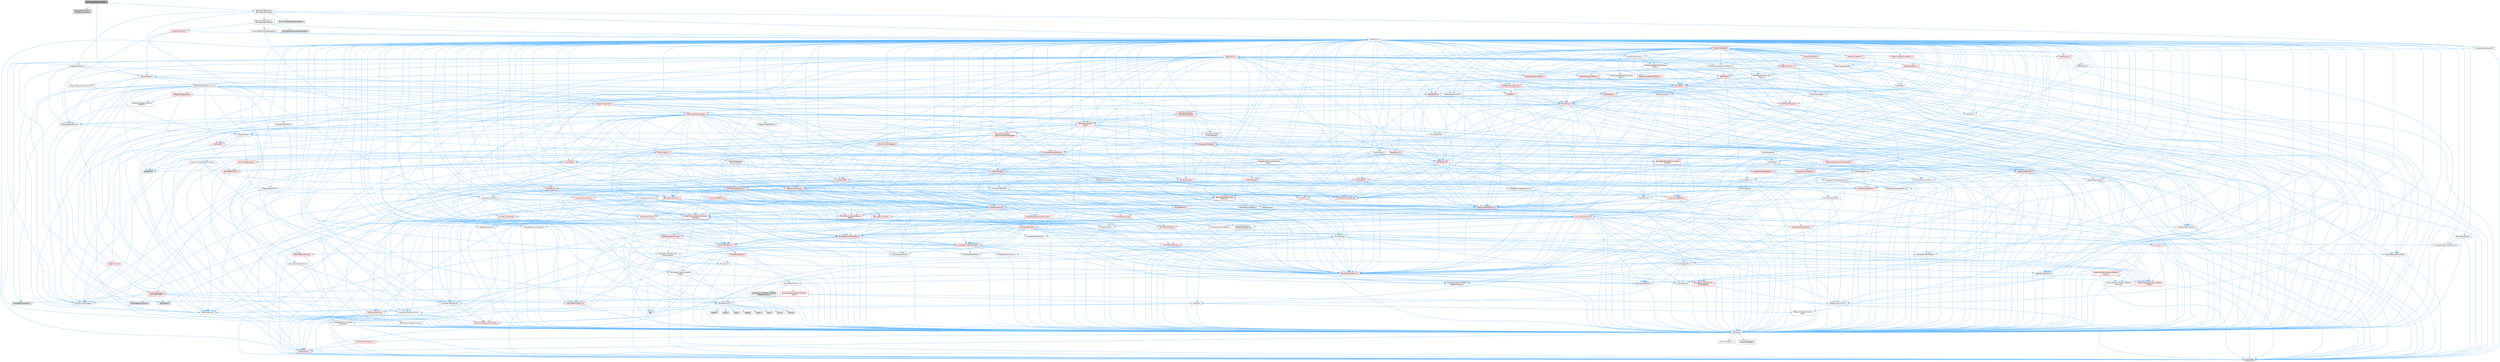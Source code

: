 digraph "SMInstanceElementData.h"
{
 // INTERACTIVE_SVG=YES
 // LATEX_PDF_SIZE
  bgcolor="transparent";
  edge [fontname=Helvetica,fontsize=10,labelfontname=Helvetica,labelfontsize=10];
  node [fontname=Helvetica,fontsize=10,shape=box,height=0.2,width=0.4];
  Node1 [id="Node000001",label="SMInstanceElementData.h",height=0.2,width=0.4,color="gray40", fillcolor="grey60", style="filled", fontcolor="black",tooltip=" "];
  Node1 -> Node2 [id="edge1_Node000001_Node000002",color="steelblue1",style="solid",tooltip=" "];
  Node2 [id="Node000002",label="Elements/Framework\l/TypedElementData.h",height=0.2,width=0.4,color="grey60", fillcolor="#E0E0E0", style="filled",tooltip=" "];
  Node1 -> Node3 [id="edge2_Node000001_Node000003",color="steelblue1",style="solid",tooltip=" "];
  Node3 [id="Node000003",label="Elements/SMInstance\l/SMInstanceManager.h",height=0.2,width=0.4,color="grey40", fillcolor="white", style="filled",URL="$da/d5e/SMInstanceManager_8h.html",tooltip=" "];
  Node3 -> Node4 [id="edge3_Node000003_Node000004",color="steelblue1",style="solid",tooltip=" "];
  Node4 [id="Node000004",label="CoreMinimal.h",height=0.2,width=0.4,color="grey40", fillcolor="white", style="filled",URL="$d7/d67/CoreMinimal_8h.html",tooltip=" "];
  Node4 -> Node5 [id="edge4_Node000004_Node000005",color="steelblue1",style="solid",tooltip=" "];
  Node5 [id="Node000005",label="CoreTypes.h",height=0.2,width=0.4,color="grey40", fillcolor="white", style="filled",URL="$dc/dec/CoreTypes_8h.html",tooltip=" "];
  Node5 -> Node6 [id="edge5_Node000005_Node000006",color="steelblue1",style="solid",tooltip=" "];
  Node6 [id="Node000006",label="HAL/Platform.h",height=0.2,width=0.4,color="red", fillcolor="#FFF0F0", style="filled",URL="$d9/dd0/Platform_8h.html",tooltip=" "];
  Node6 -> Node9 [id="edge6_Node000006_Node000009",color="steelblue1",style="solid",tooltip=" "];
  Node9 [id="Node000009",label="type_traits",height=0.2,width=0.4,color="grey60", fillcolor="#E0E0E0", style="filled",tooltip=" "];
  Node5 -> Node16 [id="edge7_Node000005_Node000016",color="steelblue1",style="solid",tooltip=" "];
  Node16 [id="Node000016",label="ProfilingDebugging\l/UMemoryDefines.h",height=0.2,width=0.4,color="grey40", fillcolor="white", style="filled",URL="$d2/da2/UMemoryDefines_8h.html",tooltip=" "];
  Node5 -> Node17 [id="edge8_Node000005_Node000017",color="steelblue1",style="solid",tooltip=" "];
  Node17 [id="Node000017",label="Misc/CoreMiscDefines.h",height=0.2,width=0.4,color="red", fillcolor="#FFF0F0", style="filled",URL="$da/d38/CoreMiscDefines_8h.html",tooltip=" "];
  Node17 -> Node6 [id="edge9_Node000017_Node000006",color="steelblue1",style="solid",tooltip=" "];
  Node5 -> Node18 [id="edge10_Node000005_Node000018",color="steelblue1",style="solid",tooltip=" "];
  Node18 [id="Node000018",label="Misc/CoreDefines.h",height=0.2,width=0.4,color="grey40", fillcolor="white", style="filled",URL="$d3/dd2/CoreDefines_8h.html",tooltip=" "];
  Node4 -> Node19 [id="edge11_Node000004_Node000019",color="steelblue1",style="solid",tooltip=" "];
  Node19 [id="Node000019",label="CoreFwd.h",height=0.2,width=0.4,color="grey40", fillcolor="white", style="filled",URL="$d1/d1e/CoreFwd_8h.html",tooltip=" "];
  Node19 -> Node5 [id="edge12_Node000019_Node000005",color="steelblue1",style="solid",tooltip=" "];
  Node19 -> Node20 [id="edge13_Node000019_Node000020",color="steelblue1",style="solid",tooltip=" "];
  Node20 [id="Node000020",label="Containers/ContainersFwd.h",height=0.2,width=0.4,color="grey40", fillcolor="white", style="filled",URL="$d4/d0a/ContainersFwd_8h.html",tooltip=" "];
  Node20 -> Node6 [id="edge14_Node000020_Node000006",color="steelblue1",style="solid",tooltip=" "];
  Node20 -> Node5 [id="edge15_Node000020_Node000005",color="steelblue1",style="solid",tooltip=" "];
  Node20 -> Node21 [id="edge16_Node000020_Node000021",color="steelblue1",style="solid",tooltip=" "];
  Node21 [id="Node000021",label="Traits/IsContiguousContainer.h",height=0.2,width=0.4,color="red", fillcolor="#FFF0F0", style="filled",URL="$d5/d3c/IsContiguousContainer_8h.html",tooltip=" "];
  Node21 -> Node5 [id="edge17_Node000021_Node000005",color="steelblue1",style="solid",tooltip=" "];
  Node19 -> Node24 [id="edge18_Node000019_Node000024",color="steelblue1",style="solid",tooltip=" "];
  Node24 [id="Node000024",label="Math/MathFwd.h",height=0.2,width=0.4,color="grey40", fillcolor="white", style="filled",URL="$d2/d10/MathFwd_8h.html",tooltip=" "];
  Node24 -> Node6 [id="edge19_Node000024_Node000006",color="steelblue1",style="solid",tooltip=" "];
  Node19 -> Node25 [id="edge20_Node000019_Node000025",color="steelblue1",style="solid",tooltip=" "];
  Node25 [id="Node000025",label="UObject/UObjectHierarchy\lFwd.h",height=0.2,width=0.4,color="grey40", fillcolor="white", style="filled",URL="$d3/d13/UObjectHierarchyFwd_8h.html",tooltip=" "];
  Node4 -> Node25 [id="edge21_Node000004_Node000025",color="steelblue1",style="solid",tooltip=" "];
  Node4 -> Node20 [id="edge22_Node000004_Node000020",color="steelblue1",style="solid",tooltip=" "];
  Node4 -> Node26 [id="edge23_Node000004_Node000026",color="steelblue1",style="solid",tooltip=" "];
  Node26 [id="Node000026",label="Misc/VarArgs.h",height=0.2,width=0.4,color="grey40", fillcolor="white", style="filled",URL="$d5/d6f/VarArgs_8h.html",tooltip=" "];
  Node26 -> Node5 [id="edge24_Node000026_Node000005",color="steelblue1",style="solid",tooltip=" "];
  Node4 -> Node27 [id="edge25_Node000004_Node000027",color="steelblue1",style="solid",tooltip=" "];
  Node27 [id="Node000027",label="Logging/LogVerbosity.h",height=0.2,width=0.4,color="grey40", fillcolor="white", style="filled",URL="$d2/d8f/LogVerbosity_8h.html",tooltip=" "];
  Node27 -> Node5 [id="edge26_Node000027_Node000005",color="steelblue1",style="solid",tooltip=" "];
  Node4 -> Node28 [id="edge27_Node000004_Node000028",color="steelblue1",style="solid",tooltip=" "];
  Node28 [id="Node000028",label="Misc/OutputDevice.h",height=0.2,width=0.4,color="grey40", fillcolor="white", style="filled",URL="$d7/d32/OutputDevice_8h.html",tooltip=" "];
  Node28 -> Node19 [id="edge28_Node000028_Node000019",color="steelblue1",style="solid",tooltip=" "];
  Node28 -> Node5 [id="edge29_Node000028_Node000005",color="steelblue1",style="solid",tooltip=" "];
  Node28 -> Node27 [id="edge30_Node000028_Node000027",color="steelblue1",style="solid",tooltip=" "];
  Node28 -> Node26 [id="edge31_Node000028_Node000026",color="steelblue1",style="solid",tooltip=" "];
  Node28 -> Node29 [id="edge32_Node000028_Node000029",color="steelblue1",style="solid",tooltip=" "];
  Node29 [id="Node000029",label="Templates/IsArrayOrRefOf\lTypeByPredicate.h",height=0.2,width=0.4,color="grey40", fillcolor="white", style="filled",URL="$d6/da1/IsArrayOrRefOfTypeByPredicate_8h.html",tooltip=" "];
  Node29 -> Node5 [id="edge33_Node000029_Node000005",color="steelblue1",style="solid",tooltip=" "];
  Node28 -> Node30 [id="edge34_Node000028_Node000030",color="steelblue1",style="solid",tooltip=" "];
  Node30 [id="Node000030",label="Templates/IsValidVariadic\lFunctionArg.h",height=0.2,width=0.4,color="red", fillcolor="#FFF0F0", style="filled",URL="$d0/dc8/IsValidVariadicFunctionArg_8h.html",tooltip=" "];
  Node30 -> Node5 [id="edge35_Node000030_Node000005",color="steelblue1",style="solid",tooltip=" "];
  Node30 -> Node9 [id="edge36_Node000030_Node000009",color="steelblue1",style="solid",tooltip=" "];
  Node28 -> Node32 [id="edge37_Node000028_Node000032",color="steelblue1",style="solid",tooltip=" "];
  Node32 [id="Node000032",label="Traits/IsCharEncodingCompatible\lWith.h",height=0.2,width=0.4,color="red", fillcolor="#FFF0F0", style="filled",URL="$df/dd1/IsCharEncodingCompatibleWith_8h.html",tooltip=" "];
  Node32 -> Node9 [id="edge38_Node000032_Node000009",color="steelblue1",style="solid",tooltip=" "];
  Node4 -> Node34 [id="edge39_Node000004_Node000034",color="steelblue1",style="solid",tooltip=" "];
  Node34 [id="Node000034",label="HAL/PlatformCrt.h",height=0.2,width=0.4,color="grey40", fillcolor="white", style="filled",URL="$d8/d75/PlatformCrt_8h.html",tooltip=" "];
  Node34 -> Node35 [id="edge40_Node000034_Node000035",color="steelblue1",style="solid",tooltip=" "];
  Node35 [id="Node000035",label="new",height=0.2,width=0.4,color="grey60", fillcolor="#E0E0E0", style="filled",tooltip=" "];
  Node34 -> Node36 [id="edge41_Node000034_Node000036",color="steelblue1",style="solid",tooltip=" "];
  Node36 [id="Node000036",label="wchar.h",height=0.2,width=0.4,color="grey60", fillcolor="#E0E0E0", style="filled",tooltip=" "];
  Node34 -> Node37 [id="edge42_Node000034_Node000037",color="steelblue1",style="solid",tooltip=" "];
  Node37 [id="Node000037",label="stddef.h",height=0.2,width=0.4,color="grey60", fillcolor="#E0E0E0", style="filled",tooltip=" "];
  Node34 -> Node38 [id="edge43_Node000034_Node000038",color="steelblue1",style="solid",tooltip=" "];
  Node38 [id="Node000038",label="stdlib.h",height=0.2,width=0.4,color="grey60", fillcolor="#E0E0E0", style="filled",tooltip=" "];
  Node34 -> Node39 [id="edge44_Node000034_Node000039",color="steelblue1",style="solid",tooltip=" "];
  Node39 [id="Node000039",label="stdio.h",height=0.2,width=0.4,color="grey60", fillcolor="#E0E0E0", style="filled",tooltip=" "];
  Node34 -> Node40 [id="edge45_Node000034_Node000040",color="steelblue1",style="solid",tooltip=" "];
  Node40 [id="Node000040",label="stdarg.h",height=0.2,width=0.4,color="grey60", fillcolor="#E0E0E0", style="filled",tooltip=" "];
  Node34 -> Node41 [id="edge46_Node000034_Node000041",color="steelblue1",style="solid",tooltip=" "];
  Node41 [id="Node000041",label="math.h",height=0.2,width=0.4,color="grey60", fillcolor="#E0E0E0", style="filled",tooltip=" "];
  Node34 -> Node42 [id="edge47_Node000034_Node000042",color="steelblue1",style="solid",tooltip=" "];
  Node42 [id="Node000042",label="float.h",height=0.2,width=0.4,color="grey60", fillcolor="#E0E0E0", style="filled",tooltip=" "];
  Node34 -> Node43 [id="edge48_Node000034_Node000043",color="steelblue1",style="solid",tooltip=" "];
  Node43 [id="Node000043",label="string.h",height=0.2,width=0.4,color="grey60", fillcolor="#E0E0E0", style="filled",tooltip=" "];
  Node4 -> Node44 [id="edge49_Node000004_Node000044",color="steelblue1",style="solid",tooltip=" "];
  Node44 [id="Node000044",label="HAL/PlatformMisc.h",height=0.2,width=0.4,color="grey40", fillcolor="white", style="filled",URL="$d0/df5/PlatformMisc_8h.html",tooltip=" "];
  Node44 -> Node5 [id="edge50_Node000044_Node000005",color="steelblue1",style="solid",tooltip=" "];
  Node44 -> Node45 [id="edge51_Node000044_Node000045",color="steelblue1",style="solid",tooltip=" "];
  Node45 [id="Node000045",label="GenericPlatform/GenericPlatform\lMisc.h",height=0.2,width=0.4,color="red", fillcolor="#FFF0F0", style="filled",URL="$db/d9a/GenericPlatformMisc_8h.html",tooltip=" "];
  Node45 -> Node46 [id="edge52_Node000045_Node000046",color="steelblue1",style="solid",tooltip=" "];
  Node46 [id="Node000046",label="Containers/StringFwd.h",height=0.2,width=0.4,color="grey40", fillcolor="white", style="filled",URL="$df/d37/StringFwd_8h.html",tooltip=" "];
  Node46 -> Node5 [id="edge53_Node000046_Node000005",color="steelblue1",style="solid",tooltip=" "];
  Node46 -> Node47 [id="edge54_Node000046_Node000047",color="steelblue1",style="solid",tooltip=" "];
  Node47 [id="Node000047",label="Traits/ElementType.h",height=0.2,width=0.4,color="red", fillcolor="#FFF0F0", style="filled",URL="$d5/d4f/ElementType_8h.html",tooltip=" "];
  Node47 -> Node6 [id="edge55_Node000047_Node000006",color="steelblue1",style="solid",tooltip=" "];
  Node47 -> Node9 [id="edge56_Node000047_Node000009",color="steelblue1",style="solid",tooltip=" "];
  Node46 -> Node21 [id="edge57_Node000046_Node000021",color="steelblue1",style="solid",tooltip=" "];
  Node45 -> Node19 [id="edge58_Node000045_Node000019",color="steelblue1",style="solid",tooltip=" "];
  Node45 -> Node5 [id="edge59_Node000045_Node000005",color="steelblue1",style="solid",tooltip=" "];
  Node45 -> Node34 [id="edge60_Node000045_Node000034",color="steelblue1",style="solid",tooltip=" "];
  Node45 -> Node49 [id="edge61_Node000045_Node000049",color="steelblue1",style="solid",tooltip=" "];
  Node49 [id="Node000049",label="Math/NumericLimits.h",height=0.2,width=0.4,color="grey40", fillcolor="white", style="filled",URL="$df/d1b/NumericLimits_8h.html",tooltip=" "];
  Node49 -> Node5 [id="edge62_Node000049_Node000005",color="steelblue1",style="solid",tooltip=" "];
  Node45 -> Node51 [id="edge63_Node000045_Node000051",color="steelblue1",style="solid",tooltip=" "];
  Node51 [id="Node000051",label="Misc/EnumClassFlags.h",height=0.2,width=0.4,color="grey40", fillcolor="white", style="filled",URL="$d8/de7/EnumClassFlags_8h.html",tooltip=" "];
  Node44 -> Node54 [id="edge64_Node000044_Node000054",color="steelblue1",style="solid",tooltip=" "];
  Node54 [id="Node000054",label="COMPILED_PLATFORM_HEADER\l(PlatformMisc.h)",height=0.2,width=0.4,color="grey60", fillcolor="#E0E0E0", style="filled",tooltip=" "];
  Node44 -> Node55 [id="edge65_Node000044_Node000055",color="steelblue1",style="solid",tooltip=" "];
  Node55 [id="Node000055",label="ProfilingDebugging\l/CpuProfilerTrace.h",height=0.2,width=0.4,color="red", fillcolor="#FFF0F0", style="filled",URL="$da/dcb/CpuProfilerTrace_8h.html",tooltip=" "];
  Node55 -> Node5 [id="edge66_Node000055_Node000005",color="steelblue1",style="solid",tooltip=" "];
  Node55 -> Node20 [id="edge67_Node000055_Node000020",color="steelblue1",style="solid",tooltip=" "];
  Node55 -> Node56 [id="edge68_Node000055_Node000056",color="steelblue1",style="solid",tooltip=" "];
  Node56 [id="Node000056",label="HAL/PlatformAtomics.h",height=0.2,width=0.4,color="red", fillcolor="#FFF0F0", style="filled",URL="$d3/d36/PlatformAtomics_8h.html",tooltip=" "];
  Node56 -> Node5 [id="edge69_Node000056_Node000005",color="steelblue1",style="solid",tooltip=" "];
  Node55 -> Node60 [id="edge70_Node000055_Node000060",color="steelblue1",style="solid",tooltip=" "];
  Node60 [id="Node000060",label="Trace/Detail/Channel.h",height=0.2,width=0.4,color="grey60", fillcolor="#E0E0E0", style="filled",tooltip=" "];
  Node55 -> Node61 [id="edge71_Node000055_Node000061",color="steelblue1",style="solid",tooltip=" "];
  Node61 [id="Node000061",label="Trace/Detail/Channel.inl",height=0.2,width=0.4,color="grey60", fillcolor="#E0E0E0", style="filled",tooltip=" "];
  Node55 -> Node62 [id="edge72_Node000055_Node000062",color="steelblue1",style="solid",tooltip=" "];
  Node62 [id="Node000062",label="Trace/Trace.h",height=0.2,width=0.4,color="grey60", fillcolor="#E0E0E0", style="filled",tooltip=" "];
  Node4 -> Node63 [id="edge73_Node000004_Node000063",color="steelblue1",style="solid",tooltip=" "];
  Node63 [id="Node000063",label="Misc/AssertionMacros.h",height=0.2,width=0.4,color="red", fillcolor="#FFF0F0", style="filled",URL="$d0/dfa/AssertionMacros_8h.html",tooltip=" "];
  Node63 -> Node5 [id="edge74_Node000063_Node000005",color="steelblue1",style="solid",tooltip=" "];
  Node63 -> Node6 [id="edge75_Node000063_Node000006",color="steelblue1",style="solid",tooltip=" "];
  Node63 -> Node44 [id="edge76_Node000063_Node000044",color="steelblue1",style="solid",tooltip=" "];
  Node63 -> Node64 [id="edge77_Node000063_Node000064",color="steelblue1",style="solid",tooltip=" "];
  Node64 [id="Node000064",label="Templates/EnableIf.h",height=0.2,width=0.4,color="grey40", fillcolor="white", style="filled",URL="$d7/d60/EnableIf_8h.html",tooltip=" "];
  Node64 -> Node5 [id="edge78_Node000064_Node000005",color="steelblue1",style="solid",tooltip=" "];
  Node63 -> Node29 [id="edge79_Node000063_Node000029",color="steelblue1",style="solid",tooltip=" "];
  Node63 -> Node30 [id="edge80_Node000063_Node000030",color="steelblue1",style="solid",tooltip=" "];
  Node63 -> Node32 [id="edge81_Node000063_Node000032",color="steelblue1",style="solid",tooltip=" "];
  Node63 -> Node26 [id="edge82_Node000063_Node000026",color="steelblue1",style="solid",tooltip=" "];
  Node4 -> Node72 [id="edge83_Node000004_Node000072",color="steelblue1",style="solid",tooltip=" "];
  Node72 [id="Node000072",label="Templates/IsPointer.h",height=0.2,width=0.4,color="grey40", fillcolor="white", style="filled",URL="$d7/d05/IsPointer_8h.html",tooltip=" "];
  Node72 -> Node5 [id="edge84_Node000072_Node000005",color="steelblue1",style="solid",tooltip=" "];
  Node4 -> Node73 [id="edge85_Node000004_Node000073",color="steelblue1",style="solid",tooltip=" "];
  Node73 [id="Node000073",label="HAL/PlatformMemory.h",height=0.2,width=0.4,color="red", fillcolor="#FFF0F0", style="filled",URL="$de/d68/PlatformMemory_8h.html",tooltip=" "];
  Node73 -> Node5 [id="edge86_Node000073_Node000005",color="steelblue1",style="solid",tooltip=" "];
  Node4 -> Node56 [id="edge87_Node000004_Node000056",color="steelblue1",style="solid",tooltip=" "];
  Node4 -> Node78 [id="edge88_Node000004_Node000078",color="steelblue1",style="solid",tooltip=" "];
  Node78 [id="Node000078",label="Misc/Exec.h",height=0.2,width=0.4,color="grey40", fillcolor="white", style="filled",URL="$de/ddb/Exec_8h.html",tooltip=" "];
  Node78 -> Node5 [id="edge89_Node000078_Node000005",color="steelblue1",style="solid",tooltip=" "];
  Node78 -> Node63 [id="edge90_Node000078_Node000063",color="steelblue1",style="solid",tooltip=" "];
  Node4 -> Node79 [id="edge91_Node000004_Node000079",color="steelblue1",style="solid",tooltip=" "];
  Node79 [id="Node000079",label="HAL/MemoryBase.h",height=0.2,width=0.4,color="red", fillcolor="#FFF0F0", style="filled",URL="$d6/d9f/MemoryBase_8h.html",tooltip=" "];
  Node79 -> Node5 [id="edge92_Node000079_Node000005",color="steelblue1",style="solid",tooltip=" "];
  Node79 -> Node56 [id="edge93_Node000079_Node000056",color="steelblue1",style="solid",tooltip=" "];
  Node79 -> Node34 [id="edge94_Node000079_Node000034",color="steelblue1",style="solid",tooltip=" "];
  Node79 -> Node78 [id="edge95_Node000079_Node000078",color="steelblue1",style="solid",tooltip=" "];
  Node79 -> Node28 [id="edge96_Node000079_Node000028",color="steelblue1",style="solid",tooltip=" "];
  Node4 -> Node89 [id="edge97_Node000004_Node000089",color="steelblue1",style="solid",tooltip=" "];
  Node89 [id="Node000089",label="HAL/UnrealMemory.h",height=0.2,width=0.4,color="red", fillcolor="#FFF0F0", style="filled",URL="$d9/d96/UnrealMemory_8h.html",tooltip=" "];
  Node89 -> Node5 [id="edge98_Node000089_Node000005",color="steelblue1",style="solid",tooltip=" "];
  Node89 -> Node79 [id="edge99_Node000089_Node000079",color="steelblue1",style="solid",tooltip=" "];
  Node89 -> Node73 [id="edge100_Node000089_Node000073",color="steelblue1",style="solid",tooltip=" "];
  Node89 -> Node72 [id="edge101_Node000089_Node000072",color="steelblue1",style="solid",tooltip=" "];
  Node4 -> Node91 [id="edge102_Node000004_Node000091",color="steelblue1",style="solid",tooltip=" "];
  Node91 [id="Node000091",label="Templates/IsArithmetic.h",height=0.2,width=0.4,color="grey40", fillcolor="white", style="filled",URL="$d2/d5d/IsArithmetic_8h.html",tooltip=" "];
  Node91 -> Node5 [id="edge103_Node000091_Node000005",color="steelblue1",style="solid",tooltip=" "];
  Node4 -> Node85 [id="edge104_Node000004_Node000085",color="steelblue1",style="solid",tooltip=" "];
  Node85 [id="Node000085",label="Templates/AndOrNot.h",height=0.2,width=0.4,color="grey40", fillcolor="white", style="filled",URL="$db/d0a/AndOrNot_8h.html",tooltip=" "];
  Node85 -> Node5 [id="edge105_Node000085_Node000005",color="steelblue1",style="solid",tooltip=" "];
  Node4 -> Node92 [id="edge106_Node000004_Node000092",color="steelblue1",style="solid",tooltip=" "];
  Node92 [id="Node000092",label="Templates/IsPODType.h",height=0.2,width=0.4,color="grey40", fillcolor="white", style="filled",URL="$d7/db1/IsPODType_8h.html",tooltip=" "];
  Node92 -> Node5 [id="edge107_Node000092_Node000005",color="steelblue1",style="solid",tooltip=" "];
  Node4 -> Node93 [id="edge108_Node000004_Node000093",color="steelblue1",style="solid",tooltip=" "];
  Node93 [id="Node000093",label="Templates/IsUECoreType.h",height=0.2,width=0.4,color="grey40", fillcolor="white", style="filled",URL="$d1/db8/IsUECoreType_8h.html",tooltip=" "];
  Node93 -> Node5 [id="edge109_Node000093_Node000005",color="steelblue1",style="solid",tooltip=" "];
  Node93 -> Node9 [id="edge110_Node000093_Node000009",color="steelblue1",style="solid",tooltip=" "];
  Node4 -> Node86 [id="edge111_Node000004_Node000086",color="steelblue1",style="solid",tooltip=" "];
  Node86 [id="Node000086",label="Templates/IsTriviallyCopy\lConstructible.h",height=0.2,width=0.4,color="grey40", fillcolor="white", style="filled",URL="$d3/d78/IsTriviallyCopyConstructible_8h.html",tooltip=" "];
  Node86 -> Node5 [id="edge112_Node000086_Node000005",color="steelblue1",style="solid",tooltip=" "];
  Node86 -> Node9 [id="edge113_Node000086_Node000009",color="steelblue1",style="solid",tooltip=" "];
  Node4 -> Node94 [id="edge114_Node000004_Node000094",color="steelblue1",style="solid",tooltip=" "];
  Node94 [id="Node000094",label="Templates/UnrealTypeTraits.h",height=0.2,width=0.4,color="red", fillcolor="#FFF0F0", style="filled",URL="$d2/d2d/UnrealTypeTraits_8h.html",tooltip=" "];
  Node94 -> Node5 [id="edge115_Node000094_Node000005",color="steelblue1",style="solid",tooltip=" "];
  Node94 -> Node72 [id="edge116_Node000094_Node000072",color="steelblue1",style="solid",tooltip=" "];
  Node94 -> Node63 [id="edge117_Node000094_Node000063",color="steelblue1",style="solid",tooltip=" "];
  Node94 -> Node85 [id="edge118_Node000094_Node000085",color="steelblue1",style="solid",tooltip=" "];
  Node94 -> Node64 [id="edge119_Node000094_Node000064",color="steelblue1",style="solid",tooltip=" "];
  Node94 -> Node91 [id="edge120_Node000094_Node000091",color="steelblue1",style="solid",tooltip=" "];
  Node94 -> Node92 [id="edge121_Node000094_Node000092",color="steelblue1",style="solid",tooltip=" "];
  Node94 -> Node93 [id="edge122_Node000094_Node000093",color="steelblue1",style="solid",tooltip=" "];
  Node94 -> Node86 [id="edge123_Node000094_Node000086",color="steelblue1",style="solid",tooltip=" "];
  Node4 -> Node64 [id="edge124_Node000004_Node000064",color="steelblue1",style="solid",tooltip=" "];
  Node4 -> Node96 [id="edge125_Node000004_Node000096",color="steelblue1",style="solid",tooltip=" "];
  Node96 [id="Node000096",label="Templates/RemoveReference.h",height=0.2,width=0.4,color="grey40", fillcolor="white", style="filled",URL="$da/dbe/RemoveReference_8h.html",tooltip=" "];
  Node96 -> Node5 [id="edge126_Node000096_Node000005",color="steelblue1",style="solid",tooltip=" "];
  Node4 -> Node97 [id="edge127_Node000004_Node000097",color="steelblue1",style="solid",tooltip=" "];
  Node97 [id="Node000097",label="Templates/IntegralConstant.h",height=0.2,width=0.4,color="grey40", fillcolor="white", style="filled",URL="$db/d1b/IntegralConstant_8h.html",tooltip=" "];
  Node97 -> Node5 [id="edge128_Node000097_Node000005",color="steelblue1",style="solid",tooltip=" "];
  Node4 -> Node98 [id="edge129_Node000004_Node000098",color="steelblue1",style="solid",tooltip=" "];
  Node98 [id="Node000098",label="Templates/IsClass.h",height=0.2,width=0.4,color="grey40", fillcolor="white", style="filled",URL="$db/dcb/IsClass_8h.html",tooltip=" "];
  Node98 -> Node5 [id="edge130_Node000098_Node000005",color="steelblue1",style="solid",tooltip=" "];
  Node4 -> Node99 [id="edge131_Node000004_Node000099",color="steelblue1",style="solid",tooltip=" "];
  Node99 [id="Node000099",label="Templates/TypeCompatible\lBytes.h",height=0.2,width=0.4,color="grey40", fillcolor="white", style="filled",URL="$df/d0a/TypeCompatibleBytes_8h.html",tooltip=" "];
  Node99 -> Node5 [id="edge132_Node000099_Node000005",color="steelblue1",style="solid",tooltip=" "];
  Node99 -> Node43 [id="edge133_Node000099_Node000043",color="steelblue1",style="solid",tooltip=" "];
  Node99 -> Node35 [id="edge134_Node000099_Node000035",color="steelblue1",style="solid",tooltip=" "];
  Node99 -> Node9 [id="edge135_Node000099_Node000009",color="steelblue1",style="solid",tooltip=" "];
  Node4 -> Node21 [id="edge136_Node000004_Node000021",color="steelblue1",style="solid",tooltip=" "];
  Node4 -> Node100 [id="edge137_Node000004_Node000100",color="steelblue1",style="solid",tooltip=" "];
  Node100 [id="Node000100",label="Templates/UnrealTemplate.h",height=0.2,width=0.4,color="red", fillcolor="#FFF0F0", style="filled",URL="$d4/d24/UnrealTemplate_8h.html",tooltip=" "];
  Node100 -> Node5 [id="edge138_Node000100_Node000005",color="steelblue1",style="solid",tooltip=" "];
  Node100 -> Node72 [id="edge139_Node000100_Node000072",color="steelblue1",style="solid",tooltip=" "];
  Node100 -> Node89 [id="edge140_Node000100_Node000089",color="steelblue1",style="solid",tooltip=" "];
  Node100 -> Node94 [id="edge141_Node000100_Node000094",color="steelblue1",style="solid",tooltip=" "];
  Node100 -> Node96 [id="edge142_Node000100_Node000096",color="steelblue1",style="solid",tooltip=" "];
  Node100 -> Node99 [id="edge143_Node000100_Node000099",color="steelblue1",style="solid",tooltip=" "];
  Node100 -> Node21 [id="edge144_Node000100_Node000021",color="steelblue1",style="solid",tooltip=" "];
  Node100 -> Node9 [id="edge145_Node000100_Node000009",color="steelblue1",style="solid",tooltip=" "];
  Node4 -> Node49 [id="edge146_Node000004_Node000049",color="steelblue1",style="solid",tooltip=" "];
  Node4 -> Node104 [id="edge147_Node000004_Node000104",color="steelblue1",style="solid",tooltip=" "];
  Node104 [id="Node000104",label="HAL/PlatformMath.h",height=0.2,width=0.4,color="red", fillcolor="#FFF0F0", style="filled",URL="$dc/d53/PlatformMath_8h.html",tooltip=" "];
  Node104 -> Node5 [id="edge148_Node000104_Node000005",color="steelblue1",style="solid",tooltip=" "];
  Node4 -> Node87 [id="edge149_Node000004_Node000087",color="steelblue1",style="solid",tooltip=" "];
  Node87 [id="Node000087",label="Templates/IsTriviallyCopy\lAssignable.h",height=0.2,width=0.4,color="grey40", fillcolor="white", style="filled",URL="$d2/df2/IsTriviallyCopyAssignable_8h.html",tooltip=" "];
  Node87 -> Node5 [id="edge150_Node000087_Node000005",color="steelblue1",style="solid",tooltip=" "];
  Node87 -> Node9 [id="edge151_Node000087_Node000009",color="steelblue1",style="solid",tooltip=" "];
  Node4 -> Node112 [id="edge152_Node000004_Node000112",color="steelblue1",style="solid",tooltip=" "];
  Node112 [id="Node000112",label="Templates/MemoryOps.h",height=0.2,width=0.4,color="red", fillcolor="#FFF0F0", style="filled",URL="$db/dea/MemoryOps_8h.html",tooltip=" "];
  Node112 -> Node5 [id="edge153_Node000112_Node000005",color="steelblue1",style="solid",tooltip=" "];
  Node112 -> Node89 [id="edge154_Node000112_Node000089",color="steelblue1",style="solid",tooltip=" "];
  Node112 -> Node87 [id="edge155_Node000112_Node000087",color="steelblue1",style="solid",tooltip=" "];
  Node112 -> Node86 [id="edge156_Node000112_Node000086",color="steelblue1",style="solid",tooltip=" "];
  Node112 -> Node94 [id="edge157_Node000112_Node000094",color="steelblue1",style="solid",tooltip=" "];
  Node112 -> Node35 [id="edge158_Node000112_Node000035",color="steelblue1",style="solid",tooltip=" "];
  Node112 -> Node9 [id="edge159_Node000112_Node000009",color="steelblue1",style="solid",tooltip=" "];
  Node4 -> Node113 [id="edge160_Node000004_Node000113",color="steelblue1",style="solid",tooltip=" "];
  Node113 [id="Node000113",label="Containers/ContainerAllocation\lPolicies.h",height=0.2,width=0.4,color="red", fillcolor="#FFF0F0", style="filled",URL="$d7/dff/ContainerAllocationPolicies_8h.html",tooltip=" "];
  Node113 -> Node5 [id="edge161_Node000113_Node000005",color="steelblue1",style="solid",tooltip=" "];
  Node113 -> Node113 [id="edge162_Node000113_Node000113",color="steelblue1",style="solid",tooltip=" "];
  Node113 -> Node104 [id="edge163_Node000113_Node000104",color="steelblue1",style="solid",tooltip=" "];
  Node113 -> Node89 [id="edge164_Node000113_Node000089",color="steelblue1",style="solid",tooltip=" "];
  Node113 -> Node49 [id="edge165_Node000113_Node000049",color="steelblue1",style="solid",tooltip=" "];
  Node113 -> Node63 [id="edge166_Node000113_Node000063",color="steelblue1",style="solid",tooltip=" "];
  Node113 -> Node112 [id="edge167_Node000113_Node000112",color="steelblue1",style="solid",tooltip=" "];
  Node113 -> Node99 [id="edge168_Node000113_Node000099",color="steelblue1",style="solid",tooltip=" "];
  Node113 -> Node9 [id="edge169_Node000113_Node000009",color="steelblue1",style="solid",tooltip=" "];
  Node4 -> Node116 [id="edge170_Node000004_Node000116",color="steelblue1",style="solid",tooltip=" "];
  Node116 [id="Node000116",label="Templates/IsEnumClass.h",height=0.2,width=0.4,color="grey40", fillcolor="white", style="filled",URL="$d7/d15/IsEnumClass_8h.html",tooltip=" "];
  Node116 -> Node5 [id="edge171_Node000116_Node000005",color="steelblue1",style="solid",tooltip=" "];
  Node116 -> Node85 [id="edge172_Node000116_Node000085",color="steelblue1",style="solid",tooltip=" "];
  Node4 -> Node117 [id="edge173_Node000004_Node000117",color="steelblue1",style="solid",tooltip=" "];
  Node117 [id="Node000117",label="HAL/PlatformProperties.h",height=0.2,width=0.4,color="red", fillcolor="#FFF0F0", style="filled",URL="$d9/db0/PlatformProperties_8h.html",tooltip=" "];
  Node117 -> Node5 [id="edge174_Node000117_Node000005",color="steelblue1",style="solid",tooltip=" "];
  Node4 -> Node120 [id="edge175_Node000004_Node000120",color="steelblue1",style="solid",tooltip=" "];
  Node120 [id="Node000120",label="Misc/EngineVersionBase.h",height=0.2,width=0.4,color="grey40", fillcolor="white", style="filled",URL="$d5/d2b/EngineVersionBase_8h.html",tooltip=" "];
  Node120 -> Node5 [id="edge176_Node000120_Node000005",color="steelblue1",style="solid",tooltip=" "];
  Node4 -> Node121 [id="edge177_Node000004_Node000121",color="steelblue1",style="solid",tooltip=" "];
  Node121 [id="Node000121",label="Internationalization\l/TextNamespaceFwd.h",height=0.2,width=0.4,color="grey40", fillcolor="white", style="filled",URL="$d8/d97/TextNamespaceFwd_8h.html",tooltip=" "];
  Node121 -> Node5 [id="edge178_Node000121_Node000005",color="steelblue1",style="solid",tooltip=" "];
  Node4 -> Node122 [id="edge179_Node000004_Node000122",color="steelblue1",style="solid",tooltip=" "];
  Node122 [id="Node000122",label="Serialization/Archive.h",height=0.2,width=0.4,color="red", fillcolor="#FFF0F0", style="filled",URL="$d7/d3b/Archive_8h.html",tooltip=" "];
  Node122 -> Node19 [id="edge180_Node000122_Node000019",color="steelblue1",style="solid",tooltip=" "];
  Node122 -> Node5 [id="edge181_Node000122_Node000005",color="steelblue1",style="solid",tooltip=" "];
  Node122 -> Node117 [id="edge182_Node000122_Node000117",color="steelblue1",style="solid",tooltip=" "];
  Node122 -> Node121 [id="edge183_Node000122_Node000121",color="steelblue1",style="solid",tooltip=" "];
  Node122 -> Node24 [id="edge184_Node000122_Node000024",color="steelblue1",style="solid",tooltip=" "];
  Node122 -> Node63 [id="edge185_Node000122_Node000063",color="steelblue1",style="solid",tooltip=" "];
  Node122 -> Node120 [id="edge186_Node000122_Node000120",color="steelblue1",style="solid",tooltip=" "];
  Node122 -> Node26 [id="edge187_Node000122_Node000026",color="steelblue1",style="solid",tooltip=" "];
  Node122 -> Node64 [id="edge188_Node000122_Node000064",color="steelblue1",style="solid",tooltip=" "];
  Node122 -> Node29 [id="edge189_Node000122_Node000029",color="steelblue1",style="solid",tooltip=" "];
  Node122 -> Node116 [id="edge190_Node000122_Node000116",color="steelblue1",style="solid",tooltip=" "];
  Node122 -> Node30 [id="edge191_Node000122_Node000030",color="steelblue1",style="solid",tooltip=" "];
  Node122 -> Node100 [id="edge192_Node000122_Node000100",color="steelblue1",style="solid",tooltip=" "];
  Node122 -> Node32 [id="edge193_Node000122_Node000032",color="steelblue1",style="solid",tooltip=" "];
  Node122 -> Node125 [id="edge194_Node000122_Node000125",color="steelblue1",style="solid",tooltip=" "];
  Node125 [id="Node000125",label="UObject/ObjectVersion.h",height=0.2,width=0.4,color="grey40", fillcolor="white", style="filled",URL="$da/d63/ObjectVersion_8h.html",tooltip=" "];
  Node125 -> Node5 [id="edge195_Node000125_Node000005",color="steelblue1",style="solid",tooltip=" "];
  Node4 -> Node126 [id="edge196_Node000004_Node000126",color="steelblue1",style="solid",tooltip=" "];
  Node126 [id="Node000126",label="Templates/Less.h",height=0.2,width=0.4,color="grey40", fillcolor="white", style="filled",URL="$de/dc8/Less_8h.html",tooltip=" "];
  Node126 -> Node5 [id="edge197_Node000126_Node000005",color="steelblue1",style="solid",tooltip=" "];
  Node126 -> Node100 [id="edge198_Node000126_Node000100",color="steelblue1",style="solid",tooltip=" "];
  Node4 -> Node127 [id="edge199_Node000004_Node000127",color="steelblue1",style="solid",tooltip=" "];
  Node127 [id="Node000127",label="Templates/Sorting.h",height=0.2,width=0.4,color="red", fillcolor="#FFF0F0", style="filled",URL="$d3/d9e/Sorting_8h.html",tooltip=" "];
  Node127 -> Node5 [id="edge200_Node000127_Node000005",color="steelblue1",style="solid",tooltip=" "];
  Node127 -> Node104 [id="edge201_Node000127_Node000104",color="steelblue1",style="solid",tooltip=" "];
  Node127 -> Node126 [id="edge202_Node000127_Node000126",color="steelblue1",style="solid",tooltip=" "];
  Node4 -> Node138 [id="edge203_Node000004_Node000138",color="steelblue1",style="solid",tooltip=" "];
  Node138 [id="Node000138",label="Misc/Char.h",height=0.2,width=0.4,color="red", fillcolor="#FFF0F0", style="filled",URL="$d0/d58/Char_8h.html",tooltip=" "];
  Node138 -> Node5 [id="edge204_Node000138_Node000005",color="steelblue1",style="solid",tooltip=" "];
  Node138 -> Node9 [id="edge205_Node000138_Node000009",color="steelblue1",style="solid",tooltip=" "];
  Node4 -> Node141 [id="edge206_Node000004_Node000141",color="steelblue1",style="solid",tooltip=" "];
  Node141 [id="Node000141",label="GenericPlatform/GenericPlatform\lStricmp.h",height=0.2,width=0.4,color="grey40", fillcolor="white", style="filled",URL="$d2/d86/GenericPlatformStricmp_8h.html",tooltip=" "];
  Node141 -> Node5 [id="edge207_Node000141_Node000005",color="steelblue1",style="solid",tooltip=" "];
  Node4 -> Node142 [id="edge208_Node000004_Node000142",color="steelblue1",style="solid",tooltip=" "];
  Node142 [id="Node000142",label="GenericPlatform/GenericPlatform\lString.h",height=0.2,width=0.4,color="red", fillcolor="#FFF0F0", style="filled",URL="$dd/d20/GenericPlatformString_8h.html",tooltip=" "];
  Node142 -> Node5 [id="edge209_Node000142_Node000005",color="steelblue1",style="solid",tooltip=" "];
  Node142 -> Node141 [id="edge210_Node000142_Node000141",color="steelblue1",style="solid",tooltip=" "];
  Node142 -> Node64 [id="edge211_Node000142_Node000064",color="steelblue1",style="solid",tooltip=" "];
  Node142 -> Node32 [id="edge212_Node000142_Node000032",color="steelblue1",style="solid",tooltip=" "];
  Node142 -> Node9 [id="edge213_Node000142_Node000009",color="steelblue1",style="solid",tooltip=" "];
  Node4 -> Node75 [id="edge214_Node000004_Node000075",color="steelblue1",style="solid",tooltip=" "];
  Node75 [id="Node000075",label="HAL/PlatformString.h",height=0.2,width=0.4,color="red", fillcolor="#FFF0F0", style="filled",URL="$db/db5/PlatformString_8h.html",tooltip=" "];
  Node75 -> Node5 [id="edge215_Node000075_Node000005",color="steelblue1",style="solid",tooltip=" "];
  Node4 -> Node145 [id="edge216_Node000004_Node000145",color="steelblue1",style="solid",tooltip=" "];
  Node145 [id="Node000145",label="Misc/CString.h",height=0.2,width=0.4,color="grey40", fillcolor="white", style="filled",URL="$d2/d49/CString_8h.html",tooltip=" "];
  Node145 -> Node5 [id="edge217_Node000145_Node000005",color="steelblue1",style="solid",tooltip=" "];
  Node145 -> Node34 [id="edge218_Node000145_Node000034",color="steelblue1",style="solid",tooltip=" "];
  Node145 -> Node75 [id="edge219_Node000145_Node000075",color="steelblue1",style="solid",tooltip=" "];
  Node145 -> Node63 [id="edge220_Node000145_Node000063",color="steelblue1",style="solid",tooltip=" "];
  Node145 -> Node138 [id="edge221_Node000145_Node000138",color="steelblue1",style="solid",tooltip=" "];
  Node145 -> Node26 [id="edge222_Node000145_Node000026",color="steelblue1",style="solid",tooltip=" "];
  Node145 -> Node29 [id="edge223_Node000145_Node000029",color="steelblue1",style="solid",tooltip=" "];
  Node145 -> Node30 [id="edge224_Node000145_Node000030",color="steelblue1",style="solid",tooltip=" "];
  Node145 -> Node32 [id="edge225_Node000145_Node000032",color="steelblue1",style="solid",tooltip=" "];
  Node4 -> Node146 [id="edge226_Node000004_Node000146",color="steelblue1",style="solid",tooltip=" "];
  Node146 [id="Node000146",label="Misc/Crc.h",height=0.2,width=0.4,color="red", fillcolor="#FFF0F0", style="filled",URL="$d4/dd2/Crc_8h.html",tooltip=" "];
  Node146 -> Node5 [id="edge227_Node000146_Node000005",color="steelblue1",style="solid",tooltip=" "];
  Node146 -> Node75 [id="edge228_Node000146_Node000075",color="steelblue1",style="solid",tooltip=" "];
  Node146 -> Node63 [id="edge229_Node000146_Node000063",color="steelblue1",style="solid",tooltip=" "];
  Node146 -> Node145 [id="edge230_Node000146_Node000145",color="steelblue1",style="solid",tooltip=" "];
  Node146 -> Node138 [id="edge231_Node000146_Node000138",color="steelblue1",style="solid",tooltip=" "];
  Node146 -> Node94 [id="edge232_Node000146_Node000094",color="steelblue1",style="solid",tooltip=" "];
  Node4 -> Node137 [id="edge233_Node000004_Node000137",color="steelblue1",style="solid",tooltip=" "];
  Node137 [id="Node000137",label="Math/UnrealMathUtility.h",height=0.2,width=0.4,color="red", fillcolor="#FFF0F0", style="filled",URL="$db/db8/UnrealMathUtility_8h.html",tooltip=" "];
  Node137 -> Node5 [id="edge234_Node000137_Node000005",color="steelblue1",style="solid",tooltip=" "];
  Node137 -> Node63 [id="edge235_Node000137_Node000063",color="steelblue1",style="solid",tooltip=" "];
  Node137 -> Node104 [id="edge236_Node000137_Node000104",color="steelblue1",style="solid",tooltip=" "];
  Node137 -> Node24 [id="edge237_Node000137_Node000024",color="steelblue1",style="solid",tooltip=" "];
  Node4 -> Node147 [id="edge238_Node000004_Node000147",color="steelblue1",style="solid",tooltip=" "];
  Node147 [id="Node000147",label="Containers/UnrealString.h",height=0.2,width=0.4,color="red", fillcolor="#FFF0F0", style="filled",URL="$d5/dba/UnrealString_8h.html",tooltip=" "];
  Node4 -> Node151 [id="edge239_Node000004_Node000151",color="steelblue1",style="solid",tooltip=" "];
  Node151 [id="Node000151",label="Containers/Array.h",height=0.2,width=0.4,color="red", fillcolor="#FFF0F0", style="filled",URL="$df/dd0/Array_8h.html",tooltip=" "];
  Node151 -> Node5 [id="edge240_Node000151_Node000005",color="steelblue1",style="solid",tooltip=" "];
  Node151 -> Node63 [id="edge241_Node000151_Node000063",color="steelblue1",style="solid",tooltip=" "];
  Node151 -> Node152 [id="edge242_Node000151_Node000152",color="steelblue1",style="solid",tooltip=" "];
  Node152 [id="Node000152",label="Misc/IntrusiveUnsetOptional\lState.h",height=0.2,width=0.4,color="red", fillcolor="#FFF0F0", style="filled",URL="$d2/d0a/IntrusiveUnsetOptionalState_8h.html",tooltip=" "];
  Node151 -> Node154 [id="edge243_Node000151_Node000154",color="steelblue1",style="solid",tooltip=" "];
  Node154 [id="Node000154",label="Misc/ReverseIterate.h",height=0.2,width=0.4,color="red", fillcolor="#FFF0F0", style="filled",URL="$db/de3/ReverseIterate_8h.html",tooltip=" "];
  Node154 -> Node6 [id="edge244_Node000154_Node000006",color="steelblue1",style="solid",tooltip=" "];
  Node151 -> Node89 [id="edge245_Node000151_Node000089",color="steelblue1",style="solid",tooltip=" "];
  Node151 -> Node94 [id="edge246_Node000151_Node000094",color="steelblue1",style="solid",tooltip=" "];
  Node151 -> Node100 [id="edge247_Node000151_Node000100",color="steelblue1",style="solid",tooltip=" "];
  Node151 -> Node113 [id="edge248_Node000151_Node000113",color="steelblue1",style="solid",tooltip=" "];
  Node151 -> Node122 [id="edge249_Node000151_Node000122",color="steelblue1",style="solid",tooltip=" "];
  Node151 -> Node130 [id="edge250_Node000151_Node000130",color="steelblue1",style="solid",tooltip=" "];
  Node130 [id="Node000130",label="Templates/Invoke.h",height=0.2,width=0.4,color="red", fillcolor="#FFF0F0", style="filled",URL="$d7/deb/Invoke_8h.html",tooltip=" "];
  Node130 -> Node5 [id="edge251_Node000130_Node000005",color="steelblue1",style="solid",tooltip=" "];
  Node130 -> Node100 [id="edge252_Node000130_Node000100",color="steelblue1",style="solid",tooltip=" "];
  Node130 -> Node9 [id="edge253_Node000130_Node000009",color="steelblue1",style="solid",tooltip=" "];
  Node151 -> Node126 [id="edge254_Node000151_Node000126",color="steelblue1",style="solid",tooltip=" "];
  Node151 -> Node127 [id="edge255_Node000151_Node000127",color="steelblue1",style="solid",tooltip=" "];
  Node151 -> Node174 [id="edge256_Node000151_Node000174",color="steelblue1",style="solid",tooltip=" "];
  Node174 [id="Node000174",label="Templates/AlignmentTemplates.h",height=0.2,width=0.4,color="red", fillcolor="#FFF0F0", style="filled",URL="$dd/d32/AlignmentTemplates_8h.html",tooltip=" "];
  Node174 -> Node5 [id="edge257_Node000174_Node000005",color="steelblue1",style="solid",tooltip=" "];
  Node174 -> Node72 [id="edge258_Node000174_Node000072",color="steelblue1",style="solid",tooltip=" "];
  Node151 -> Node47 [id="edge259_Node000151_Node000047",color="steelblue1",style="solid",tooltip=" "];
  Node151 -> Node9 [id="edge260_Node000151_Node000009",color="steelblue1",style="solid",tooltip=" "];
  Node4 -> Node175 [id="edge261_Node000004_Node000175",color="steelblue1",style="solid",tooltip=" "];
  Node175 [id="Node000175",label="Misc/FrameNumber.h",height=0.2,width=0.4,color="grey40", fillcolor="white", style="filled",URL="$dd/dbd/FrameNumber_8h.html",tooltip=" "];
  Node175 -> Node5 [id="edge262_Node000175_Node000005",color="steelblue1",style="solid",tooltip=" "];
  Node175 -> Node49 [id="edge263_Node000175_Node000049",color="steelblue1",style="solid",tooltip=" "];
  Node175 -> Node137 [id="edge264_Node000175_Node000137",color="steelblue1",style="solid",tooltip=" "];
  Node175 -> Node64 [id="edge265_Node000175_Node000064",color="steelblue1",style="solid",tooltip=" "];
  Node175 -> Node94 [id="edge266_Node000175_Node000094",color="steelblue1",style="solid",tooltip=" "];
  Node4 -> Node176 [id="edge267_Node000004_Node000176",color="steelblue1",style="solid",tooltip=" "];
  Node176 [id="Node000176",label="Misc/Timespan.h",height=0.2,width=0.4,color="grey40", fillcolor="white", style="filled",URL="$da/dd9/Timespan_8h.html",tooltip=" "];
  Node176 -> Node5 [id="edge268_Node000176_Node000005",color="steelblue1",style="solid",tooltip=" "];
  Node176 -> Node177 [id="edge269_Node000176_Node000177",color="steelblue1",style="solid",tooltip=" "];
  Node177 [id="Node000177",label="Math/Interval.h",height=0.2,width=0.4,color="grey40", fillcolor="white", style="filled",URL="$d1/d55/Interval_8h.html",tooltip=" "];
  Node177 -> Node5 [id="edge270_Node000177_Node000005",color="steelblue1",style="solid",tooltip=" "];
  Node177 -> Node91 [id="edge271_Node000177_Node000091",color="steelblue1",style="solid",tooltip=" "];
  Node177 -> Node94 [id="edge272_Node000177_Node000094",color="steelblue1",style="solid",tooltip=" "];
  Node177 -> Node49 [id="edge273_Node000177_Node000049",color="steelblue1",style="solid",tooltip=" "];
  Node177 -> Node137 [id="edge274_Node000177_Node000137",color="steelblue1",style="solid",tooltip=" "];
  Node176 -> Node137 [id="edge275_Node000176_Node000137",color="steelblue1",style="solid",tooltip=" "];
  Node176 -> Node63 [id="edge276_Node000176_Node000063",color="steelblue1",style="solid",tooltip=" "];
  Node4 -> Node178 [id="edge277_Node000004_Node000178",color="steelblue1",style="solid",tooltip=" "];
  Node178 [id="Node000178",label="Containers/StringConv.h",height=0.2,width=0.4,color="grey40", fillcolor="white", style="filled",URL="$d3/ddf/StringConv_8h.html",tooltip=" "];
  Node178 -> Node5 [id="edge278_Node000178_Node000005",color="steelblue1",style="solid",tooltip=" "];
  Node178 -> Node63 [id="edge279_Node000178_Node000063",color="steelblue1",style="solid",tooltip=" "];
  Node178 -> Node113 [id="edge280_Node000178_Node000113",color="steelblue1",style="solid",tooltip=" "];
  Node178 -> Node151 [id="edge281_Node000178_Node000151",color="steelblue1",style="solid",tooltip=" "];
  Node178 -> Node145 [id="edge282_Node000178_Node000145",color="steelblue1",style="solid",tooltip=" "];
  Node178 -> Node179 [id="edge283_Node000178_Node000179",color="steelblue1",style="solid",tooltip=" "];
  Node179 [id="Node000179",label="Templates/IsArray.h",height=0.2,width=0.4,color="grey40", fillcolor="white", style="filled",URL="$d8/d8d/IsArray_8h.html",tooltip=" "];
  Node179 -> Node5 [id="edge284_Node000179_Node000005",color="steelblue1",style="solid",tooltip=" "];
  Node178 -> Node100 [id="edge285_Node000178_Node000100",color="steelblue1",style="solid",tooltip=" "];
  Node178 -> Node94 [id="edge286_Node000178_Node000094",color="steelblue1",style="solid",tooltip=" "];
  Node178 -> Node47 [id="edge287_Node000178_Node000047",color="steelblue1",style="solid",tooltip=" "];
  Node178 -> Node32 [id="edge288_Node000178_Node000032",color="steelblue1",style="solid",tooltip=" "];
  Node178 -> Node21 [id="edge289_Node000178_Node000021",color="steelblue1",style="solid",tooltip=" "];
  Node178 -> Node9 [id="edge290_Node000178_Node000009",color="steelblue1",style="solid",tooltip=" "];
  Node4 -> Node180 [id="edge291_Node000004_Node000180",color="steelblue1",style="solid",tooltip=" "];
  Node180 [id="Node000180",label="UObject/UnrealNames.h",height=0.2,width=0.4,color="red", fillcolor="#FFF0F0", style="filled",URL="$d8/db1/UnrealNames_8h.html",tooltip=" "];
  Node180 -> Node5 [id="edge292_Node000180_Node000005",color="steelblue1",style="solid",tooltip=" "];
  Node4 -> Node182 [id="edge293_Node000004_Node000182",color="steelblue1",style="solid",tooltip=" "];
  Node182 [id="Node000182",label="UObject/NameTypes.h",height=0.2,width=0.4,color="red", fillcolor="#FFF0F0", style="filled",URL="$d6/d35/NameTypes_8h.html",tooltip=" "];
  Node182 -> Node5 [id="edge294_Node000182_Node000005",color="steelblue1",style="solid",tooltip=" "];
  Node182 -> Node63 [id="edge295_Node000182_Node000063",color="steelblue1",style="solid",tooltip=" "];
  Node182 -> Node89 [id="edge296_Node000182_Node000089",color="steelblue1",style="solid",tooltip=" "];
  Node182 -> Node94 [id="edge297_Node000182_Node000094",color="steelblue1",style="solid",tooltip=" "];
  Node182 -> Node100 [id="edge298_Node000182_Node000100",color="steelblue1",style="solid",tooltip=" "];
  Node182 -> Node147 [id="edge299_Node000182_Node000147",color="steelblue1",style="solid",tooltip=" "];
  Node182 -> Node178 [id="edge300_Node000182_Node000178",color="steelblue1",style="solid",tooltip=" "];
  Node182 -> Node46 [id="edge301_Node000182_Node000046",color="steelblue1",style="solid",tooltip=" "];
  Node182 -> Node180 [id="edge302_Node000182_Node000180",color="steelblue1",style="solid",tooltip=" "];
  Node182 -> Node152 [id="edge303_Node000182_Node000152",color="steelblue1",style="solid",tooltip=" "];
  Node182 -> Node186 [id="edge304_Node000182_Node000186",color="steelblue1",style="solid",tooltip=" "];
  Node186 [id="Node000186",label="Misc/StringBuilder.h",height=0.2,width=0.4,color="red", fillcolor="#FFF0F0", style="filled",URL="$d4/d52/StringBuilder_8h.html",tooltip=" "];
  Node186 -> Node46 [id="edge305_Node000186_Node000046",color="steelblue1",style="solid",tooltip=" "];
  Node186 -> Node5 [id="edge306_Node000186_Node000005",color="steelblue1",style="solid",tooltip=" "];
  Node186 -> Node75 [id="edge307_Node000186_Node000075",color="steelblue1",style="solid",tooltip=" "];
  Node186 -> Node89 [id="edge308_Node000186_Node000089",color="steelblue1",style="solid",tooltip=" "];
  Node186 -> Node63 [id="edge309_Node000186_Node000063",color="steelblue1",style="solid",tooltip=" "];
  Node186 -> Node145 [id="edge310_Node000186_Node000145",color="steelblue1",style="solid",tooltip=" "];
  Node186 -> Node64 [id="edge311_Node000186_Node000064",color="steelblue1",style="solid",tooltip=" "];
  Node186 -> Node29 [id="edge312_Node000186_Node000029",color="steelblue1",style="solid",tooltip=" "];
  Node186 -> Node30 [id="edge313_Node000186_Node000030",color="steelblue1",style="solid",tooltip=" "];
  Node186 -> Node100 [id="edge314_Node000186_Node000100",color="steelblue1",style="solid",tooltip=" "];
  Node186 -> Node94 [id="edge315_Node000186_Node000094",color="steelblue1",style="solid",tooltip=" "];
  Node186 -> Node32 [id="edge316_Node000186_Node000032",color="steelblue1",style="solid",tooltip=" "];
  Node186 -> Node21 [id="edge317_Node000186_Node000021",color="steelblue1",style="solid",tooltip=" "];
  Node186 -> Node9 [id="edge318_Node000186_Node000009",color="steelblue1",style="solid",tooltip=" "];
  Node182 -> Node62 [id="edge319_Node000182_Node000062",color="steelblue1",style="solid",tooltip=" "];
  Node4 -> Node190 [id="edge320_Node000004_Node000190",color="steelblue1",style="solid",tooltip=" "];
  Node190 [id="Node000190",label="Misc/Parse.h",height=0.2,width=0.4,color="red", fillcolor="#FFF0F0", style="filled",URL="$dc/d71/Parse_8h.html",tooltip=" "];
  Node190 -> Node46 [id="edge321_Node000190_Node000046",color="steelblue1",style="solid",tooltip=" "];
  Node190 -> Node147 [id="edge322_Node000190_Node000147",color="steelblue1",style="solid",tooltip=" "];
  Node190 -> Node5 [id="edge323_Node000190_Node000005",color="steelblue1",style="solid",tooltip=" "];
  Node190 -> Node34 [id="edge324_Node000190_Node000034",color="steelblue1",style="solid",tooltip=" "];
  Node190 -> Node51 [id="edge325_Node000190_Node000051",color="steelblue1",style="solid",tooltip=" "];
  Node190 -> Node191 [id="edge326_Node000190_Node000191",color="steelblue1",style="solid",tooltip=" "];
  Node191 [id="Node000191",label="Templates/Function.h",height=0.2,width=0.4,color="red", fillcolor="#FFF0F0", style="filled",URL="$df/df5/Function_8h.html",tooltip=" "];
  Node191 -> Node5 [id="edge327_Node000191_Node000005",color="steelblue1",style="solid",tooltip=" "];
  Node191 -> Node63 [id="edge328_Node000191_Node000063",color="steelblue1",style="solid",tooltip=" "];
  Node191 -> Node152 [id="edge329_Node000191_Node000152",color="steelblue1",style="solid",tooltip=" "];
  Node191 -> Node89 [id="edge330_Node000191_Node000089",color="steelblue1",style="solid",tooltip=" "];
  Node191 -> Node94 [id="edge331_Node000191_Node000094",color="steelblue1",style="solid",tooltip=" "];
  Node191 -> Node130 [id="edge332_Node000191_Node000130",color="steelblue1",style="solid",tooltip=" "];
  Node191 -> Node100 [id="edge333_Node000191_Node000100",color="steelblue1",style="solid",tooltip=" "];
  Node191 -> Node137 [id="edge334_Node000191_Node000137",color="steelblue1",style="solid",tooltip=" "];
  Node191 -> Node35 [id="edge335_Node000191_Node000035",color="steelblue1",style="solid",tooltip=" "];
  Node191 -> Node9 [id="edge336_Node000191_Node000009",color="steelblue1",style="solid",tooltip=" "];
  Node4 -> Node174 [id="edge337_Node000004_Node000174",color="steelblue1",style="solid",tooltip=" "];
  Node4 -> Node193 [id="edge338_Node000004_Node000193",color="steelblue1",style="solid",tooltip=" "];
  Node193 [id="Node000193",label="Misc/StructBuilder.h",height=0.2,width=0.4,color="grey40", fillcolor="white", style="filled",URL="$d9/db3/StructBuilder_8h.html",tooltip=" "];
  Node193 -> Node5 [id="edge339_Node000193_Node000005",color="steelblue1",style="solid",tooltip=" "];
  Node193 -> Node137 [id="edge340_Node000193_Node000137",color="steelblue1",style="solid",tooltip=" "];
  Node193 -> Node174 [id="edge341_Node000193_Node000174",color="steelblue1",style="solid",tooltip=" "];
  Node4 -> Node106 [id="edge342_Node000004_Node000106",color="steelblue1",style="solid",tooltip=" "];
  Node106 [id="Node000106",label="Templates/Decay.h",height=0.2,width=0.4,color="grey40", fillcolor="white", style="filled",URL="$dd/d0f/Decay_8h.html",tooltip=" "];
  Node106 -> Node5 [id="edge343_Node000106_Node000005",color="steelblue1",style="solid",tooltip=" "];
  Node106 -> Node96 [id="edge344_Node000106_Node000096",color="steelblue1",style="solid",tooltip=" "];
  Node106 -> Node9 [id="edge345_Node000106_Node000009",color="steelblue1",style="solid",tooltip=" "];
  Node4 -> Node194 [id="edge346_Node000004_Node000194",color="steelblue1",style="solid",tooltip=" "];
  Node194 [id="Node000194",label="Templates/PointerIsConvertible\lFromTo.h",height=0.2,width=0.4,color="red", fillcolor="#FFF0F0", style="filled",URL="$d6/d65/PointerIsConvertibleFromTo_8h.html",tooltip=" "];
  Node194 -> Node5 [id="edge347_Node000194_Node000005",color="steelblue1",style="solid",tooltip=" "];
  Node194 -> Node9 [id="edge348_Node000194_Node000009",color="steelblue1",style="solid",tooltip=" "];
  Node4 -> Node130 [id="edge349_Node000004_Node000130",color="steelblue1",style="solid",tooltip=" "];
  Node4 -> Node191 [id="edge350_Node000004_Node000191",color="steelblue1",style="solid",tooltip=" "];
  Node4 -> Node163 [id="edge351_Node000004_Node000163",color="steelblue1",style="solid",tooltip=" "];
  Node163 [id="Node000163",label="Templates/TypeHash.h",height=0.2,width=0.4,color="red", fillcolor="#FFF0F0", style="filled",URL="$d1/d62/TypeHash_8h.html",tooltip=" "];
  Node163 -> Node5 [id="edge352_Node000163_Node000005",color="steelblue1",style="solid",tooltip=" "];
  Node163 -> Node146 [id="edge353_Node000163_Node000146",color="steelblue1",style="solid",tooltip=" "];
  Node163 -> Node9 [id="edge354_Node000163_Node000009",color="steelblue1",style="solid",tooltip=" "];
  Node4 -> Node195 [id="edge355_Node000004_Node000195",color="steelblue1",style="solid",tooltip=" "];
  Node195 [id="Node000195",label="Containers/ScriptArray.h",height=0.2,width=0.4,color="red", fillcolor="#FFF0F0", style="filled",URL="$dc/daf/ScriptArray_8h.html",tooltip=" "];
  Node195 -> Node5 [id="edge356_Node000195_Node000005",color="steelblue1",style="solid",tooltip=" "];
  Node195 -> Node63 [id="edge357_Node000195_Node000063",color="steelblue1",style="solid",tooltip=" "];
  Node195 -> Node89 [id="edge358_Node000195_Node000089",color="steelblue1",style="solid",tooltip=" "];
  Node195 -> Node113 [id="edge359_Node000195_Node000113",color="steelblue1",style="solid",tooltip=" "];
  Node195 -> Node151 [id="edge360_Node000195_Node000151",color="steelblue1",style="solid",tooltip=" "];
  Node4 -> Node196 [id="edge361_Node000004_Node000196",color="steelblue1",style="solid",tooltip=" "];
  Node196 [id="Node000196",label="Containers/BitArray.h",height=0.2,width=0.4,color="red", fillcolor="#FFF0F0", style="filled",URL="$d1/de4/BitArray_8h.html",tooltip=" "];
  Node196 -> Node113 [id="edge362_Node000196_Node000113",color="steelblue1",style="solid",tooltip=" "];
  Node196 -> Node5 [id="edge363_Node000196_Node000005",color="steelblue1",style="solid",tooltip=" "];
  Node196 -> Node56 [id="edge364_Node000196_Node000056",color="steelblue1",style="solid",tooltip=" "];
  Node196 -> Node89 [id="edge365_Node000196_Node000089",color="steelblue1",style="solid",tooltip=" "];
  Node196 -> Node137 [id="edge366_Node000196_Node000137",color="steelblue1",style="solid",tooltip=" "];
  Node196 -> Node63 [id="edge367_Node000196_Node000063",color="steelblue1",style="solid",tooltip=" "];
  Node196 -> Node51 [id="edge368_Node000196_Node000051",color="steelblue1",style="solid",tooltip=" "];
  Node196 -> Node122 [id="edge369_Node000196_Node000122",color="steelblue1",style="solid",tooltip=" "];
  Node196 -> Node64 [id="edge370_Node000196_Node000064",color="steelblue1",style="solid",tooltip=" "];
  Node196 -> Node130 [id="edge371_Node000196_Node000130",color="steelblue1",style="solid",tooltip=" "];
  Node196 -> Node100 [id="edge372_Node000196_Node000100",color="steelblue1",style="solid",tooltip=" "];
  Node196 -> Node94 [id="edge373_Node000196_Node000094",color="steelblue1",style="solid",tooltip=" "];
  Node4 -> Node197 [id="edge374_Node000004_Node000197",color="steelblue1",style="solid",tooltip=" "];
  Node197 [id="Node000197",label="Containers/SparseArray.h",height=0.2,width=0.4,color="red", fillcolor="#FFF0F0", style="filled",URL="$d5/dbf/SparseArray_8h.html",tooltip=" "];
  Node197 -> Node5 [id="edge375_Node000197_Node000005",color="steelblue1",style="solid",tooltip=" "];
  Node197 -> Node63 [id="edge376_Node000197_Node000063",color="steelblue1",style="solid",tooltip=" "];
  Node197 -> Node89 [id="edge377_Node000197_Node000089",color="steelblue1",style="solid",tooltip=" "];
  Node197 -> Node94 [id="edge378_Node000197_Node000094",color="steelblue1",style="solid",tooltip=" "];
  Node197 -> Node100 [id="edge379_Node000197_Node000100",color="steelblue1",style="solid",tooltip=" "];
  Node197 -> Node113 [id="edge380_Node000197_Node000113",color="steelblue1",style="solid",tooltip=" "];
  Node197 -> Node126 [id="edge381_Node000197_Node000126",color="steelblue1",style="solid",tooltip=" "];
  Node197 -> Node151 [id="edge382_Node000197_Node000151",color="steelblue1",style="solid",tooltip=" "];
  Node197 -> Node137 [id="edge383_Node000197_Node000137",color="steelblue1",style="solid",tooltip=" "];
  Node197 -> Node195 [id="edge384_Node000197_Node000195",color="steelblue1",style="solid",tooltip=" "];
  Node197 -> Node196 [id="edge385_Node000197_Node000196",color="steelblue1",style="solid",tooltip=" "];
  Node197 -> Node198 [id="edge386_Node000197_Node000198",color="steelblue1",style="solid",tooltip=" "];
  Node198 [id="Node000198",label="Serialization/Structured\lArchive.h",height=0.2,width=0.4,color="red", fillcolor="#FFF0F0", style="filled",URL="$d9/d1e/StructuredArchive_8h.html",tooltip=" "];
  Node198 -> Node151 [id="edge387_Node000198_Node000151",color="steelblue1",style="solid",tooltip=" "];
  Node198 -> Node113 [id="edge388_Node000198_Node000113",color="steelblue1",style="solid",tooltip=" "];
  Node198 -> Node5 [id="edge389_Node000198_Node000005",color="steelblue1",style="solid",tooltip=" "];
  Node198 -> Node122 [id="edge390_Node000198_Node000122",color="steelblue1",style="solid",tooltip=" "];
  Node198 -> Node209 [id="edge391_Node000198_Node000209",color="steelblue1",style="solid",tooltip=" "];
  Node209 [id="Node000209",label="Templates/UniqueObj.h",height=0.2,width=0.4,color="grey40", fillcolor="white", style="filled",URL="$da/d95/UniqueObj_8h.html",tooltip=" "];
  Node209 -> Node5 [id="edge392_Node000209_Node000005",color="steelblue1",style="solid",tooltip=" "];
  Node209 -> Node210 [id="edge393_Node000209_Node000210",color="steelblue1",style="solid",tooltip=" "];
  Node210 [id="Node000210",label="Templates/UniquePtr.h",height=0.2,width=0.4,color="red", fillcolor="#FFF0F0", style="filled",URL="$de/d1a/UniquePtr_8h.html",tooltip=" "];
  Node210 -> Node5 [id="edge394_Node000210_Node000005",color="steelblue1",style="solid",tooltip=" "];
  Node210 -> Node100 [id="edge395_Node000210_Node000100",color="steelblue1",style="solid",tooltip=" "];
  Node210 -> Node179 [id="edge396_Node000210_Node000179",color="steelblue1",style="solid",tooltip=" "];
  Node210 -> Node211 [id="edge397_Node000210_Node000211",color="steelblue1",style="solid",tooltip=" "];
  Node211 [id="Node000211",label="Templates/RemoveExtent.h",height=0.2,width=0.4,color="grey40", fillcolor="white", style="filled",URL="$dc/de9/RemoveExtent_8h.html",tooltip=" "];
  Node211 -> Node5 [id="edge398_Node000211_Node000005",color="steelblue1",style="solid",tooltip=" "];
  Node210 -> Node9 [id="edge399_Node000210_Node000009",color="steelblue1",style="solid",tooltip=" "];
  Node197 -> Node147 [id="edge400_Node000197_Node000147",color="steelblue1",style="solid",tooltip=" "];
  Node197 -> Node152 [id="edge401_Node000197_Node000152",color="steelblue1",style="solid",tooltip=" "];
  Node4 -> Node213 [id="edge402_Node000004_Node000213",color="steelblue1",style="solid",tooltip=" "];
  Node213 [id="Node000213",label="Containers/Set.h",height=0.2,width=0.4,color="red", fillcolor="#FFF0F0", style="filled",URL="$d4/d45/Set_8h.html",tooltip=" "];
  Node213 -> Node113 [id="edge403_Node000213_Node000113",color="steelblue1",style="solid",tooltip=" "];
  Node213 -> Node197 [id="edge404_Node000213_Node000197",color="steelblue1",style="solid",tooltip=" "];
  Node213 -> Node20 [id="edge405_Node000213_Node000020",color="steelblue1",style="solid",tooltip=" "];
  Node213 -> Node137 [id="edge406_Node000213_Node000137",color="steelblue1",style="solid",tooltip=" "];
  Node213 -> Node63 [id="edge407_Node000213_Node000063",color="steelblue1",style="solid",tooltip=" "];
  Node213 -> Node193 [id="edge408_Node000213_Node000193",color="steelblue1",style="solid",tooltip=" "];
  Node213 -> Node198 [id="edge409_Node000213_Node000198",color="steelblue1",style="solid",tooltip=" "];
  Node213 -> Node191 [id="edge410_Node000213_Node000191",color="steelblue1",style="solid",tooltip=" "];
  Node213 -> Node127 [id="edge411_Node000213_Node000127",color="steelblue1",style="solid",tooltip=" "];
  Node213 -> Node163 [id="edge412_Node000213_Node000163",color="steelblue1",style="solid",tooltip=" "];
  Node213 -> Node100 [id="edge413_Node000213_Node000100",color="steelblue1",style="solid",tooltip=" "];
  Node213 -> Node9 [id="edge414_Node000213_Node000009",color="steelblue1",style="solid",tooltip=" "];
  Node4 -> Node216 [id="edge415_Node000004_Node000216",color="steelblue1",style="solid",tooltip=" "];
  Node216 [id="Node000216",label="Algo/Reverse.h",height=0.2,width=0.4,color="grey40", fillcolor="white", style="filled",URL="$d5/d93/Reverse_8h.html",tooltip=" "];
  Node216 -> Node5 [id="edge416_Node000216_Node000005",color="steelblue1",style="solid",tooltip=" "];
  Node216 -> Node100 [id="edge417_Node000216_Node000100",color="steelblue1",style="solid",tooltip=" "];
  Node4 -> Node217 [id="edge418_Node000004_Node000217",color="steelblue1",style="solid",tooltip=" "];
  Node217 [id="Node000217",label="Containers/Map.h",height=0.2,width=0.4,color="red", fillcolor="#FFF0F0", style="filled",URL="$df/d79/Map_8h.html",tooltip=" "];
  Node217 -> Node5 [id="edge419_Node000217_Node000005",color="steelblue1",style="solid",tooltip=" "];
  Node217 -> Node216 [id="edge420_Node000217_Node000216",color="steelblue1",style="solid",tooltip=" "];
  Node217 -> Node213 [id="edge421_Node000217_Node000213",color="steelblue1",style="solid",tooltip=" "];
  Node217 -> Node147 [id="edge422_Node000217_Node000147",color="steelblue1",style="solid",tooltip=" "];
  Node217 -> Node63 [id="edge423_Node000217_Node000063",color="steelblue1",style="solid",tooltip=" "];
  Node217 -> Node193 [id="edge424_Node000217_Node000193",color="steelblue1",style="solid",tooltip=" "];
  Node217 -> Node191 [id="edge425_Node000217_Node000191",color="steelblue1",style="solid",tooltip=" "];
  Node217 -> Node127 [id="edge426_Node000217_Node000127",color="steelblue1",style="solid",tooltip=" "];
  Node217 -> Node218 [id="edge427_Node000217_Node000218",color="steelblue1",style="solid",tooltip=" "];
  Node218 [id="Node000218",label="Templates/Tuple.h",height=0.2,width=0.4,color="red", fillcolor="#FFF0F0", style="filled",URL="$d2/d4f/Tuple_8h.html",tooltip=" "];
  Node218 -> Node5 [id="edge428_Node000218_Node000005",color="steelblue1",style="solid",tooltip=" "];
  Node218 -> Node100 [id="edge429_Node000218_Node000100",color="steelblue1",style="solid",tooltip=" "];
  Node218 -> Node219 [id="edge430_Node000218_Node000219",color="steelblue1",style="solid",tooltip=" "];
  Node219 [id="Node000219",label="Delegates/IntegerSequence.h",height=0.2,width=0.4,color="grey40", fillcolor="white", style="filled",URL="$d2/dcc/IntegerSequence_8h.html",tooltip=" "];
  Node219 -> Node5 [id="edge431_Node000219_Node000005",color="steelblue1",style="solid",tooltip=" "];
  Node218 -> Node130 [id="edge432_Node000218_Node000130",color="steelblue1",style="solid",tooltip=" "];
  Node218 -> Node198 [id="edge433_Node000218_Node000198",color="steelblue1",style="solid",tooltip=" "];
  Node218 -> Node163 [id="edge434_Node000218_Node000163",color="steelblue1",style="solid",tooltip=" "];
  Node218 -> Node9 [id="edge435_Node000218_Node000009",color="steelblue1",style="solid",tooltip=" "];
  Node217 -> Node100 [id="edge436_Node000217_Node000100",color="steelblue1",style="solid",tooltip=" "];
  Node217 -> Node94 [id="edge437_Node000217_Node000094",color="steelblue1",style="solid",tooltip=" "];
  Node217 -> Node9 [id="edge438_Node000217_Node000009",color="steelblue1",style="solid",tooltip=" "];
  Node4 -> Node221 [id="edge439_Node000004_Node000221",color="steelblue1",style="solid",tooltip=" "];
  Node221 [id="Node000221",label="Math/IntPoint.h",height=0.2,width=0.4,color="red", fillcolor="#FFF0F0", style="filled",URL="$d3/df7/IntPoint_8h.html",tooltip=" "];
  Node221 -> Node5 [id="edge440_Node000221_Node000005",color="steelblue1",style="solid",tooltip=" "];
  Node221 -> Node63 [id="edge441_Node000221_Node000063",color="steelblue1",style="solid",tooltip=" "];
  Node221 -> Node190 [id="edge442_Node000221_Node000190",color="steelblue1",style="solid",tooltip=" "];
  Node221 -> Node24 [id="edge443_Node000221_Node000024",color="steelblue1",style="solid",tooltip=" "];
  Node221 -> Node137 [id="edge444_Node000221_Node000137",color="steelblue1",style="solid",tooltip=" "];
  Node221 -> Node147 [id="edge445_Node000221_Node000147",color="steelblue1",style="solid",tooltip=" "];
  Node221 -> Node198 [id="edge446_Node000221_Node000198",color="steelblue1",style="solid",tooltip=" "];
  Node221 -> Node163 [id="edge447_Node000221_Node000163",color="steelblue1",style="solid",tooltip=" "];
  Node4 -> Node223 [id="edge448_Node000004_Node000223",color="steelblue1",style="solid",tooltip=" "];
  Node223 [id="Node000223",label="Math/IntVector.h",height=0.2,width=0.4,color="red", fillcolor="#FFF0F0", style="filled",URL="$d7/d44/IntVector_8h.html",tooltip=" "];
  Node223 -> Node5 [id="edge449_Node000223_Node000005",color="steelblue1",style="solid",tooltip=" "];
  Node223 -> Node146 [id="edge450_Node000223_Node000146",color="steelblue1",style="solid",tooltip=" "];
  Node223 -> Node190 [id="edge451_Node000223_Node000190",color="steelblue1",style="solid",tooltip=" "];
  Node223 -> Node24 [id="edge452_Node000223_Node000024",color="steelblue1",style="solid",tooltip=" "];
  Node223 -> Node137 [id="edge453_Node000223_Node000137",color="steelblue1",style="solid",tooltip=" "];
  Node223 -> Node147 [id="edge454_Node000223_Node000147",color="steelblue1",style="solid",tooltip=" "];
  Node223 -> Node198 [id="edge455_Node000223_Node000198",color="steelblue1",style="solid",tooltip=" "];
  Node4 -> Node224 [id="edge456_Node000004_Node000224",color="steelblue1",style="solid",tooltip=" "];
  Node224 [id="Node000224",label="Logging/LogCategory.h",height=0.2,width=0.4,color="grey40", fillcolor="white", style="filled",URL="$d9/d36/LogCategory_8h.html",tooltip=" "];
  Node224 -> Node5 [id="edge457_Node000224_Node000005",color="steelblue1",style="solid",tooltip=" "];
  Node224 -> Node27 [id="edge458_Node000224_Node000027",color="steelblue1",style="solid",tooltip=" "];
  Node224 -> Node182 [id="edge459_Node000224_Node000182",color="steelblue1",style="solid",tooltip=" "];
  Node4 -> Node225 [id="edge460_Node000004_Node000225",color="steelblue1",style="solid",tooltip=" "];
  Node225 [id="Node000225",label="Logging/LogMacros.h",height=0.2,width=0.4,color="red", fillcolor="#FFF0F0", style="filled",URL="$d0/d16/LogMacros_8h.html",tooltip=" "];
  Node225 -> Node147 [id="edge461_Node000225_Node000147",color="steelblue1",style="solid",tooltip=" "];
  Node225 -> Node5 [id="edge462_Node000225_Node000005",color="steelblue1",style="solid",tooltip=" "];
  Node225 -> Node224 [id="edge463_Node000225_Node000224",color="steelblue1",style="solid",tooltip=" "];
  Node225 -> Node27 [id="edge464_Node000225_Node000027",color="steelblue1",style="solid",tooltip=" "];
  Node225 -> Node63 [id="edge465_Node000225_Node000063",color="steelblue1",style="solid",tooltip=" "];
  Node225 -> Node26 [id="edge466_Node000225_Node000026",color="steelblue1",style="solid",tooltip=" "];
  Node225 -> Node64 [id="edge467_Node000225_Node000064",color="steelblue1",style="solid",tooltip=" "];
  Node225 -> Node29 [id="edge468_Node000225_Node000029",color="steelblue1",style="solid",tooltip=" "];
  Node225 -> Node30 [id="edge469_Node000225_Node000030",color="steelblue1",style="solid",tooltip=" "];
  Node225 -> Node32 [id="edge470_Node000225_Node000032",color="steelblue1",style="solid",tooltip=" "];
  Node225 -> Node9 [id="edge471_Node000225_Node000009",color="steelblue1",style="solid",tooltip=" "];
  Node4 -> Node228 [id="edge472_Node000004_Node000228",color="steelblue1",style="solid",tooltip=" "];
  Node228 [id="Node000228",label="Math/Vector2D.h",height=0.2,width=0.4,color="red", fillcolor="#FFF0F0", style="filled",URL="$d3/db0/Vector2D_8h.html",tooltip=" "];
  Node228 -> Node5 [id="edge473_Node000228_Node000005",color="steelblue1",style="solid",tooltip=" "];
  Node228 -> Node24 [id="edge474_Node000228_Node000024",color="steelblue1",style="solid",tooltip=" "];
  Node228 -> Node63 [id="edge475_Node000228_Node000063",color="steelblue1",style="solid",tooltip=" "];
  Node228 -> Node146 [id="edge476_Node000228_Node000146",color="steelblue1",style="solid",tooltip=" "];
  Node228 -> Node137 [id="edge477_Node000228_Node000137",color="steelblue1",style="solid",tooltip=" "];
  Node228 -> Node147 [id="edge478_Node000228_Node000147",color="steelblue1",style="solid",tooltip=" "];
  Node228 -> Node190 [id="edge479_Node000228_Node000190",color="steelblue1",style="solid",tooltip=" "];
  Node228 -> Node221 [id="edge480_Node000228_Node000221",color="steelblue1",style="solid",tooltip=" "];
  Node228 -> Node225 [id="edge481_Node000228_Node000225",color="steelblue1",style="solid",tooltip=" "];
  Node228 -> Node9 [id="edge482_Node000228_Node000009",color="steelblue1",style="solid",tooltip=" "];
  Node4 -> Node232 [id="edge483_Node000004_Node000232",color="steelblue1",style="solid",tooltip=" "];
  Node232 [id="Node000232",label="Math/IntRect.h",height=0.2,width=0.4,color="grey40", fillcolor="white", style="filled",URL="$d7/d53/IntRect_8h.html",tooltip=" "];
  Node232 -> Node5 [id="edge484_Node000232_Node000005",color="steelblue1",style="solid",tooltip=" "];
  Node232 -> Node24 [id="edge485_Node000232_Node000024",color="steelblue1",style="solid",tooltip=" "];
  Node232 -> Node137 [id="edge486_Node000232_Node000137",color="steelblue1",style="solid",tooltip=" "];
  Node232 -> Node147 [id="edge487_Node000232_Node000147",color="steelblue1",style="solid",tooltip=" "];
  Node232 -> Node221 [id="edge488_Node000232_Node000221",color="steelblue1",style="solid",tooltip=" "];
  Node232 -> Node228 [id="edge489_Node000232_Node000228",color="steelblue1",style="solid",tooltip=" "];
  Node4 -> Node233 [id="edge490_Node000004_Node000233",color="steelblue1",style="solid",tooltip=" "];
  Node233 [id="Node000233",label="Misc/ByteSwap.h",height=0.2,width=0.4,color="grey40", fillcolor="white", style="filled",URL="$dc/dd7/ByteSwap_8h.html",tooltip=" "];
  Node233 -> Node5 [id="edge491_Node000233_Node000005",color="steelblue1",style="solid",tooltip=" "];
  Node233 -> Node34 [id="edge492_Node000233_Node000034",color="steelblue1",style="solid",tooltip=" "];
  Node4 -> Node162 [id="edge493_Node000004_Node000162",color="steelblue1",style="solid",tooltip=" "];
  Node162 [id="Node000162",label="Containers/EnumAsByte.h",height=0.2,width=0.4,color="grey40", fillcolor="white", style="filled",URL="$d6/d9a/EnumAsByte_8h.html",tooltip=" "];
  Node162 -> Node5 [id="edge494_Node000162_Node000005",color="steelblue1",style="solid",tooltip=" "];
  Node162 -> Node92 [id="edge495_Node000162_Node000092",color="steelblue1",style="solid",tooltip=" "];
  Node162 -> Node163 [id="edge496_Node000162_Node000163",color="steelblue1",style="solid",tooltip=" "];
  Node4 -> Node234 [id="edge497_Node000004_Node000234",color="steelblue1",style="solid",tooltip=" "];
  Node234 [id="Node000234",label="HAL/PlatformTLS.h",height=0.2,width=0.4,color="red", fillcolor="#FFF0F0", style="filled",URL="$d0/def/PlatformTLS_8h.html",tooltip=" "];
  Node234 -> Node5 [id="edge498_Node000234_Node000005",color="steelblue1",style="solid",tooltip=" "];
  Node4 -> Node237 [id="edge499_Node000004_Node000237",color="steelblue1",style="solid",tooltip=" "];
  Node237 [id="Node000237",label="CoreGlobals.h",height=0.2,width=0.4,color="red", fillcolor="#FFF0F0", style="filled",URL="$d5/d8c/CoreGlobals_8h.html",tooltip=" "];
  Node237 -> Node147 [id="edge500_Node000237_Node000147",color="steelblue1",style="solid",tooltip=" "];
  Node237 -> Node5 [id="edge501_Node000237_Node000005",color="steelblue1",style="solid",tooltip=" "];
  Node237 -> Node234 [id="edge502_Node000237_Node000234",color="steelblue1",style="solid",tooltip=" "];
  Node237 -> Node225 [id="edge503_Node000237_Node000225",color="steelblue1",style="solid",tooltip=" "];
  Node237 -> Node51 [id="edge504_Node000237_Node000051",color="steelblue1",style="solid",tooltip=" "];
  Node237 -> Node28 [id="edge505_Node000237_Node000028",color="steelblue1",style="solid",tooltip=" "];
  Node237 -> Node55 [id="edge506_Node000237_Node000055",color="steelblue1",style="solid",tooltip=" "];
  Node237 -> Node182 [id="edge507_Node000237_Node000182",color="steelblue1",style="solid",tooltip=" "];
  Node4 -> Node238 [id="edge508_Node000004_Node000238",color="steelblue1",style="solid",tooltip=" "];
  Node238 [id="Node000238",label="Templates/SharedPointer.h",height=0.2,width=0.4,color="red", fillcolor="#FFF0F0", style="filled",URL="$d2/d17/SharedPointer_8h.html",tooltip=" "];
  Node238 -> Node5 [id="edge509_Node000238_Node000005",color="steelblue1",style="solid",tooltip=" "];
  Node238 -> Node152 [id="edge510_Node000238_Node000152",color="steelblue1",style="solid",tooltip=" "];
  Node238 -> Node194 [id="edge511_Node000238_Node000194",color="steelblue1",style="solid",tooltip=" "];
  Node238 -> Node63 [id="edge512_Node000238_Node000063",color="steelblue1",style="solid",tooltip=" "];
  Node238 -> Node89 [id="edge513_Node000238_Node000089",color="steelblue1",style="solid",tooltip=" "];
  Node238 -> Node151 [id="edge514_Node000238_Node000151",color="steelblue1",style="solid",tooltip=" "];
  Node238 -> Node217 [id="edge515_Node000238_Node000217",color="steelblue1",style="solid",tooltip=" "];
  Node238 -> Node237 [id="edge516_Node000238_Node000237",color="steelblue1",style="solid",tooltip=" "];
  Node4 -> Node243 [id="edge517_Node000004_Node000243",color="steelblue1",style="solid",tooltip=" "];
  Node243 [id="Node000243",label="Internationalization\l/CulturePointer.h",height=0.2,width=0.4,color="grey40", fillcolor="white", style="filled",URL="$d6/dbe/CulturePointer_8h.html",tooltip=" "];
  Node243 -> Node5 [id="edge518_Node000243_Node000005",color="steelblue1",style="solid",tooltip=" "];
  Node243 -> Node238 [id="edge519_Node000243_Node000238",color="steelblue1",style="solid",tooltip=" "];
  Node4 -> Node244 [id="edge520_Node000004_Node000244",color="steelblue1",style="solid",tooltip=" "];
  Node244 [id="Node000244",label="UObject/WeakObjectPtrTemplates.h",height=0.2,width=0.4,color="red", fillcolor="#FFF0F0", style="filled",URL="$d8/d3b/WeakObjectPtrTemplates_8h.html",tooltip=" "];
  Node244 -> Node5 [id="edge521_Node000244_Node000005",color="steelblue1",style="solid",tooltip=" "];
  Node244 -> Node217 [id="edge522_Node000244_Node000217",color="steelblue1",style="solid",tooltip=" "];
  Node244 -> Node9 [id="edge523_Node000244_Node000009",color="steelblue1",style="solid",tooltip=" "];
  Node4 -> Node247 [id="edge524_Node000004_Node000247",color="steelblue1",style="solid",tooltip=" "];
  Node247 [id="Node000247",label="Delegates/DelegateSettings.h",height=0.2,width=0.4,color="grey40", fillcolor="white", style="filled",URL="$d0/d97/DelegateSettings_8h.html",tooltip=" "];
  Node247 -> Node5 [id="edge525_Node000247_Node000005",color="steelblue1",style="solid",tooltip=" "];
  Node4 -> Node248 [id="edge526_Node000004_Node000248",color="steelblue1",style="solid",tooltip=" "];
  Node248 [id="Node000248",label="Delegates/IDelegateInstance.h",height=0.2,width=0.4,color="grey40", fillcolor="white", style="filled",URL="$d2/d10/IDelegateInstance_8h.html",tooltip=" "];
  Node248 -> Node5 [id="edge527_Node000248_Node000005",color="steelblue1",style="solid",tooltip=" "];
  Node248 -> Node163 [id="edge528_Node000248_Node000163",color="steelblue1",style="solid",tooltip=" "];
  Node248 -> Node182 [id="edge529_Node000248_Node000182",color="steelblue1",style="solid",tooltip=" "];
  Node248 -> Node247 [id="edge530_Node000248_Node000247",color="steelblue1",style="solid",tooltip=" "];
  Node4 -> Node249 [id="edge531_Node000004_Node000249",color="steelblue1",style="solid",tooltip=" "];
  Node249 [id="Node000249",label="Delegates/DelegateBase.h",height=0.2,width=0.4,color="red", fillcolor="#FFF0F0", style="filled",URL="$da/d67/DelegateBase_8h.html",tooltip=" "];
  Node249 -> Node5 [id="edge532_Node000249_Node000005",color="steelblue1",style="solid",tooltip=" "];
  Node249 -> Node113 [id="edge533_Node000249_Node000113",color="steelblue1",style="solid",tooltip=" "];
  Node249 -> Node137 [id="edge534_Node000249_Node000137",color="steelblue1",style="solid",tooltip=" "];
  Node249 -> Node182 [id="edge535_Node000249_Node000182",color="steelblue1",style="solid",tooltip=" "];
  Node249 -> Node247 [id="edge536_Node000249_Node000247",color="steelblue1",style="solid",tooltip=" "];
  Node249 -> Node248 [id="edge537_Node000249_Node000248",color="steelblue1",style="solid",tooltip=" "];
  Node4 -> Node257 [id="edge538_Node000004_Node000257",color="steelblue1",style="solid",tooltip=" "];
  Node257 [id="Node000257",label="Delegates/MulticastDelegate\lBase.h",height=0.2,width=0.4,color="grey40", fillcolor="white", style="filled",URL="$db/d16/MulticastDelegateBase_8h.html",tooltip=" "];
  Node257 -> Node241 [id="edge539_Node000257_Node000241",color="steelblue1",style="solid",tooltip=" "];
  Node241 [id="Node000241",label="AutoRTFM.h",height=0.2,width=0.4,color="grey60", fillcolor="#E0E0E0", style="filled",tooltip=" "];
  Node257 -> Node5 [id="edge540_Node000257_Node000005",color="steelblue1",style="solid",tooltip=" "];
  Node257 -> Node113 [id="edge541_Node000257_Node000113",color="steelblue1",style="solid",tooltip=" "];
  Node257 -> Node151 [id="edge542_Node000257_Node000151",color="steelblue1",style="solid",tooltip=" "];
  Node257 -> Node137 [id="edge543_Node000257_Node000137",color="steelblue1",style="solid",tooltip=" "];
  Node257 -> Node248 [id="edge544_Node000257_Node000248",color="steelblue1",style="solid",tooltip=" "];
  Node257 -> Node249 [id="edge545_Node000257_Node000249",color="steelblue1",style="solid",tooltip=" "];
  Node4 -> Node219 [id="edge546_Node000004_Node000219",color="steelblue1",style="solid",tooltip=" "];
  Node4 -> Node218 [id="edge547_Node000004_Node000218",color="steelblue1",style="solid",tooltip=" "];
  Node4 -> Node258 [id="edge548_Node000004_Node000258",color="steelblue1",style="solid",tooltip=" "];
  Node258 [id="Node000258",label="UObject/ScriptDelegates.h",height=0.2,width=0.4,color="red", fillcolor="#FFF0F0", style="filled",URL="$de/d81/ScriptDelegates_8h.html",tooltip=" "];
  Node258 -> Node151 [id="edge549_Node000258_Node000151",color="steelblue1",style="solid",tooltip=" "];
  Node258 -> Node113 [id="edge550_Node000258_Node000113",color="steelblue1",style="solid",tooltip=" "];
  Node258 -> Node147 [id="edge551_Node000258_Node000147",color="steelblue1",style="solid",tooltip=" "];
  Node258 -> Node63 [id="edge552_Node000258_Node000063",color="steelblue1",style="solid",tooltip=" "];
  Node258 -> Node238 [id="edge553_Node000258_Node000238",color="steelblue1",style="solid",tooltip=" "];
  Node258 -> Node163 [id="edge554_Node000258_Node000163",color="steelblue1",style="solid",tooltip=" "];
  Node258 -> Node94 [id="edge555_Node000258_Node000094",color="steelblue1",style="solid",tooltip=" "];
  Node258 -> Node182 [id="edge556_Node000258_Node000182",color="steelblue1",style="solid",tooltip=" "];
  Node4 -> Node260 [id="edge557_Node000004_Node000260",color="steelblue1",style="solid",tooltip=" "];
  Node260 [id="Node000260",label="Delegates/Delegate.h",height=0.2,width=0.4,color="red", fillcolor="#FFF0F0", style="filled",URL="$d4/d80/Delegate_8h.html",tooltip=" "];
  Node260 -> Node5 [id="edge558_Node000260_Node000005",color="steelblue1",style="solid",tooltip=" "];
  Node260 -> Node63 [id="edge559_Node000260_Node000063",color="steelblue1",style="solid",tooltip=" "];
  Node260 -> Node182 [id="edge560_Node000260_Node000182",color="steelblue1",style="solid",tooltip=" "];
  Node260 -> Node238 [id="edge561_Node000260_Node000238",color="steelblue1",style="solid",tooltip=" "];
  Node260 -> Node244 [id="edge562_Node000260_Node000244",color="steelblue1",style="solid",tooltip=" "];
  Node260 -> Node257 [id="edge563_Node000260_Node000257",color="steelblue1",style="solid",tooltip=" "];
  Node260 -> Node219 [id="edge564_Node000260_Node000219",color="steelblue1",style="solid",tooltip=" "];
  Node260 -> Node241 [id="edge565_Node000260_Node000241",color="steelblue1",style="solid",tooltip=" "];
  Node4 -> Node265 [id="edge566_Node000004_Node000265",color="steelblue1",style="solid",tooltip=" "];
  Node265 [id="Node000265",label="Internationalization\l/TextLocalizationManager.h",height=0.2,width=0.4,color="red", fillcolor="#FFF0F0", style="filled",URL="$d5/d2e/TextLocalizationManager_8h.html",tooltip=" "];
  Node265 -> Node151 [id="edge567_Node000265_Node000151",color="steelblue1",style="solid",tooltip=" "];
  Node265 -> Node189 [id="edge568_Node000265_Node000189",color="steelblue1",style="solid",tooltip=" "];
  Node189 [id="Node000189",label="Containers/ArrayView.h",height=0.2,width=0.4,color="grey40", fillcolor="white", style="filled",URL="$d7/df4/ArrayView_8h.html",tooltip=" "];
  Node189 -> Node5 [id="edge569_Node000189_Node000005",color="steelblue1",style="solid",tooltip=" "];
  Node189 -> Node20 [id="edge570_Node000189_Node000020",color="steelblue1",style="solid",tooltip=" "];
  Node189 -> Node63 [id="edge571_Node000189_Node000063",color="steelblue1",style="solid",tooltip=" "];
  Node189 -> Node154 [id="edge572_Node000189_Node000154",color="steelblue1",style="solid",tooltip=" "];
  Node189 -> Node152 [id="edge573_Node000189_Node000152",color="steelblue1",style="solid",tooltip=" "];
  Node189 -> Node130 [id="edge574_Node000189_Node000130",color="steelblue1",style="solid",tooltip=" "];
  Node189 -> Node94 [id="edge575_Node000189_Node000094",color="steelblue1",style="solid",tooltip=" "];
  Node189 -> Node47 [id="edge576_Node000189_Node000047",color="steelblue1",style="solid",tooltip=" "];
  Node189 -> Node151 [id="edge577_Node000189_Node000151",color="steelblue1",style="solid",tooltip=" "];
  Node189 -> Node137 [id="edge578_Node000189_Node000137",color="steelblue1",style="solid",tooltip=" "];
  Node189 -> Node9 [id="edge579_Node000189_Node000009",color="steelblue1",style="solid",tooltip=" "];
  Node265 -> Node113 [id="edge580_Node000265_Node000113",color="steelblue1",style="solid",tooltip=" "];
  Node265 -> Node217 [id="edge581_Node000265_Node000217",color="steelblue1",style="solid",tooltip=" "];
  Node265 -> Node213 [id="edge582_Node000265_Node000213",color="steelblue1",style="solid",tooltip=" "];
  Node265 -> Node147 [id="edge583_Node000265_Node000147",color="steelblue1",style="solid",tooltip=" "];
  Node265 -> Node5 [id="edge584_Node000265_Node000005",color="steelblue1",style="solid",tooltip=" "];
  Node265 -> Node260 [id="edge585_Node000265_Node000260",color="steelblue1",style="solid",tooltip=" "];
  Node265 -> Node146 [id="edge586_Node000265_Node000146",color="steelblue1",style="solid",tooltip=" "];
  Node265 -> Node51 [id="edge587_Node000265_Node000051",color="steelblue1",style="solid",tooltip=" "];
  Node265 -> Node191 [id="edge588_Node000265_Node000191",color="steelblue1",style="solid",tooltip=" "];
  Node265 -> Node238 [id="edge589_Node000265_Node000238",color="steelblue1",style="solid",tooltip=" "];
  Node4 -> Node206 [id="edge590_Node000004_Node000206",color="steelblue1",style="solid",tooltip=" "];
  Node206 [id="Node000206",label="Misc/Optional.h",height=0.2,width=0.4,color="red", fillcolor="#FFF0F0", style="filled",URL="$d2/dae/Optional_8h.html",tooltip=" "];
  Node206 -> Node5 [id="edge591_Node000206_Node000005",color="steelblue1",style="solid",tooltip=" "];
  Node206 -> Node63 [id="edge592_Node000206_Node000063",color="steelblue1",style="solid",tooltip=" "];
  Node206 -> Node152 [id="edge593_Node000206_Node000152",color="steelblue1",style="solid",tooltip=" "];
  Node206 -> Node112 [id="edge594_Node000206_Node000112",color="steelblue1",style="solid",tooltip=" "];
  Node206 -> Node100 [id="edge595_Node000206_Node000100",color="steelblue1",style="solid",tooltip=" "];
  Node206 -> Node122 [id="edge596_Node000206_Node000122",color="steelblue1",style="solid",tooltip=" "];
  Node4 -> Node179 [id="edge597_Node000004_Node000179",color="steelblue1",style="solid",tooltip=" "];
  Node4 -> Node211 [id="edge598_Node000004_Node000211",color="steelblue1",style="solid",tooltip=" "];
  Node4 -> Node210 [id="edge599_Node000004_Node000210",color="steelblue1",style="solid",tooltip=" "];
  Node4 -> Node272 [id="edge600_Node000004_Node000272",color="steelblue1",style="solid",tooltip=" "];
  Node272 [id="Node000272",label="Internationalization\l/Text.h",height=0.2,width=0.4,color="red", fillcolor="#FFF0F0", style="filled",URL="$d6/d35/Text_8h.html",tooltip=" "];
  Node272 -> Node5 [id="edge601_Node000272_Node000005",color="steelblue1",style="solid",tooltip=" "];
  Node272 -> Node56 [id="edge602_Node000272_Node000056",color="steelblue1",style="solid",tooltip=" "];
  Node272 -> Node63 [id="edge603_Node000272_Node000063",color="steelblue1",style="solid",tooltip=" "];
  Node272 -> Node51 [id="edge604_Node000272_Node000051",color="steelblue1",style="solid",tooltip=" "];
  Node272 -> Node94 [id="edge605_Node000272_Node000094",color="steelblue1",style="solid",tooltip=" "];
  Node272 -> Node151 [id="edge606_Node000272_Node000151",color="steelblue1",style="solid",tooltip=" "];
  Node272 -> Node147 [id="edge607_Node000272_Node000147",color="steelblue1",style="solid",tooltip=" "];
  Node272 -> Node162 [id="edge608_Node000272_Node000162",color="steelblue1",style="solid",tooltip=" "];
  Node272 -> Node238 [id="edge609_Node000272_Node000238",color="steelblue1",style="solid",tooltip=" "];
  Node272 -> Node243 [id="edge610_Node000272_Node000243",color="steelblue1",style="solid",tooltip=" "];
  Node272 -> Node265 [id="edge611_Node000272_Node000265",color="steelblue1",style="solid",tooltip=" "];
  Node272 -> Node206 [id="edge612_Node000272_Node000206",color="steelblue1",style="solid",tooltip=" "];
  Node272 -> Node210 [id="edge613_Node000272_Node000210",color="steelblue1",style="solid",tooltip=" "];
  Node272 -> Node9 [id="edge614_Node000272_Node000009",color="steelblue1",style="solid",tooltip=" "];
  Node4 -> Node209 [id="edge615_Node000004_Node000209",color="steelblue1",style="solid",tooltip=" "];
  Node4 -> Node278 [id="edge616_Node000004_Node000278",color="steelblue1",style="solid",tooltip=" "];
  Node278 [id="Node000278",label="Internationalization\l/Internationalization.h",height=0.2,width=0.4,color="red", fillcolor="#FFF0F0", style="filled",URL="$da/de4/Internationalization_8h.html",tooltip=" "];
  Node278 -> Node151 [id="edge617_Node000278_Node000151",color="steelblue1",style="solid",tooltip=" "];
  Node278 -> Node147 [id="edge618_Node000278_Node000147",color="steelblue1",style="solid",tooltip=" "];
  Node278 -> Node5 [id="edge619_Node000278_Node000005",color="steelblue1",style="solid",tooltip=" "];
  Node278 -> Node260 [id="edge620_Node000278_Node000260",color="steelblue1",style="solid",tooltip=" "];
  Node278 -> Node243 [id="edge621_Node000278_Node000243",color="steelblue1",style="solid",tooltip=" "];
  Node278 -> Node272 [id="edge622_Node000278_Node000272",color="steelblue1",style="solid",tooltip=" "];
  Node278 -> Node238 [id="edge623_Node000278_Node000238",color="steelblue1",style="solid",tooltip=" "];
  Node278 -> Node218 [id="edge624_Node000278_Node000218",color="steelblue1",style="solid",tooltip=" "];
  Node278 -> Node209 [id="edge625_Node000278_Node000209",color="steelblue1",style="solid",tooltip=" "];
  Node278 -> Node182 [id="edge626_Node000278_Node000182",color="steelblue1",style="solid",tooltip=" "];
  Node4 -> Node279 [id="edge627_Node000004_Node000279",color="steelblue1",style="solid",tooltip=" "];
  Node279 [id="Node000279",label="Math/Vector.h",height=0.2,width=0.4,color="red", fillcolor="#FFF0F0", style="filled",URL="$d6/dbe/Vector_8h.html",tooltip=" "];
  Node279 -> Node5 [id="edge628_Node000279_Node000005",color="steelblue1",style="solid",tooltip=" "];
  Node279 -> Node63 [id="edge629_Node000279_Node000063",color="steelblue1",style="solid",tooltip=" "];
  Node279 -> Node24 [id="edge630_Node000279_Node000024",color="steelblue1",style="solid",tooltip=" "];
  Node279 -> Node49 [id="edge631_Node000279_Node000049",color="steelblue1",style="solid",tooltip=" "];
  Node279 -> Node146 [id="edge632_Node000279_Node000146",color="steelblue1",style="solid",tooltip=" "];
  Node279 -> Node137 [id="edge633_Node000279_Node000137",color="steelblue1",style="solid",tooltip=" "];
  Node279 -> Node147 [id="edge634_Node000279_Node000147",color="steelblue1",style="solid",tooltip=" "];
  Node279 -> Node190 [id="edge635_Node000279_Node000190",color="steelblue1",style="solid",tooltip=" "];
  Node279 -> Node221 [id="edge636_Node000279_Node000221",color="steelblue1",style="solid",tooltip=" "];
  Node279 -> Node225 [id="edge637_Node000279_Node000225",color="steelblue1",style="solid",tooltip=" "];
  Node279 -> Node228 [id="edge638_Node000279_Node000228",color="steelblue1",style="solid",tooltip=" "];
  Node279 -> Node233 [id="edge639_Node000279_Node000233",color="steelblue1",style="solid",tooltip=" "];
  Node279 -> Node272 [id="edge640_Node000279_Node000272",color="steelblue1",style="solid",tooltip=" "];
  Node279 -> Node278 [id="edge641_Node000279_Node000278",color="steelblue1",style="solid",tooltip=" "];
  Node279 -> Node223 [id="edge642_Node000279_Node000223",color="steelblue1",style="solid",tooltip=" "];
  Node279 -> Node282 [id="edge643_Node000279_Node000282",color="steelblue1",style="solid",tooltip=" "];
  Node282 [id="Node000282",label="Math/Axis.h",height=0.2,width=0.4,color="grey40", fillcolor="white", style="filled",URL="$dd/dbb/Axis_8h.html",tooltip=" "];
  Node282 -> Node5 [id="edge644_Node000282_Node000005",color="steelblue1",style="solid",tooltip=" "];
  Node279 -> Node125 [id="edge645_Node000279_Node000125",color="steelblue1",style="solid",tooltip=" "];
  Node279 -> Node9 [id="edge646_Node000279_Node000009",color="steelblue1",style="solid",tooltip=" "];
  Node4 -> Node283 [id="edge647_Node000004_Node000283",color="steelblue1",style="solid",tooltip=" "];
  Node283 [id="Node000283",label="Math/Vector4.h",height=0.2,width=0.4,color="red", fillcolor="#FFF0F0", style="filled",URL="$d7/d36/Vector4_8h.html",tooltip=" "];
  Node283 -> Node5 [id="edge648_Node000283_Node000005",color="steelblue1",style="solid",tooltip=" "];
  Node283 -> Node146 [id="edge649_Node000283_Node000146",color="steelblue1",style="solid",tooltip=" "];
  Node283 -> Node24 [id="edge650_Node000283_Node000024",color="steelblue1",style="solid",tooltip=" "];
  Node283 -> Node137 [id="edge651_Node000283_Node000137",color="steelblue1",style="solid",tooltip=" "];
  Node283 -> Node147 [id="edge652_Node000283_Node000147",color="steelblue1",style="solid",tooltip=" "];
  Node283 -> Node190 [id="edge653_Node000283_Node000190",color="steelblue1",style="solid",tooltip=" "];
  Node283 -> Node225 [id="edge654_Node000283_Node000225",color="steelblue1",style="solid",tooltip=" "];
  Node283 -> Node228 [id="edge655_Node000283_Node000228",color="steelblue1",style="solid",tooltip=" "];
  Node283 -> Node279 [id="edge656_Node000283_Node000279",color="steelblue1",style="solid",tooltip=" "];
  Node283 -> Node9 [id="edge657_Node000283_Node000009",color="steelblue1",style="solid",tooltip=" "];
  Node4 -> Node284 [id="edge658_Node000004_Node000284",color="steelblue1",style="solid",tooltip=" "];
  Node284 [id="Node000284",label="Math/VectorRegister.h",height=0.2,width=0.4,color="red", fillcolor="#FFF0F0", style="filled",URL="$da/d8b/VectorRegister_8h.html",tooltip=" "];
  Node284 -> Node5 [id="edge659_Node000284_Node000005",color="steelblue1",style="solid",tooltip=" "];
  Node284 -> Node137 [id="edge660_Node000284_Node000137",color="steelblue1",style="solid",tooltip=" "];
  Node4 -> Node289 [id="edge661_Node000004_Node000289",color="steelblue1",style="solid",tooltip=" "];
  Node289 [id="Node000289",label="Math/TwoVectors.h",height=0.2,width=0.4,color="grey40", fillcolor="white", style="filled",URL="$d4/db4/TwoVectors_8h.html",tooltip=" "];
  Node289 -> Node5 [id="edge662_Node000289_Node000005",color="steelblue1",style="solid",tooltip=" "];
  Node289 -> Node63 [id="edge663_Node000289_Node000063",color="steelblue1",style="solid",tooltip=" "];
  Node289 -> Node137 [id="edge664_Node000289_Node000137",color="steelblue1",style="solid",tooltip=" "];
  Node289 -> Node147 [id="edge665_Node000289_Node000147",color="steelblue1",style="solid",tooltip=" "];
  Node289 -> Node279 [id="edge666_Node000289_Node000279",color="steelblue1",style="solid",tooltip=" "];
  Node4 -> Node290 [id="edge667_Node000004_Node000290",color="steelblue1",style="solid",tooltip=" "];
  Node290 [id="Node000290",label="Math/Edge.h",height=0.2,width=0.4,color="grey40", fillcolor="white", style="filled",URL="$d5/de0/Edge_8h.html",tooltip=" "];
  Node290 -> Node5 [id="edge668_Node000290_Node000005",color="steelblue1",style="solid",tooltip=" "];
  Node290 -> Node279 [id="edge669_Node000290_Node000279",color="steelblue1",style="solid",tooltip=" "];
  Node4 -> Node125 [id="edge670_Node000004_Node000125",color="steelblue1",style="solid",tooltip=" "];
  Node4 -> Node291 [id="edge671_Node000004_Node000291",color="steelblue1",style="solid",tooltip=" "];
  Node291 [id="Node000291",label="Math/CapsuleShape.h",height=0.2,width=0.4,color="grey40", fillcolor="white", style="filled",URL="$d3/d36/CapsuleShape_8h.html",tooltip=" "];
  Node291 -> Node5 [id="edge672_Node000291_Node000005",color="steelblue1",style="solid",tooltip=" "];
  Node291 -> Node279 [id="edge673_Node000291_Node000279",color="steelblue1",style="solid",tooltip=" "];
  Node4 -> Node292 [id="edge674_Node000004_Node000292",color="steelblue1",style="solid",tooltip=" "];
  Node292 [id="Node000292",label="Math/Rotator.h",height=0.2,width=0.4,color="red", fillcolor="#FFF0F0", style="filled",URL="$d8/d3a/Rotator_8h.html",tooltip=" "];
  Node292 -> Node5 [id="edge675_Node000292_Node000005",color="steelblue1",style="solid",tooltip=" "];
  Node292 -> Node24 [id="edge676_Node000292_Node000024",color="steelblue1",style="solid",tooltip=" "];
  Node292 -> Node137 [id="edge677_Node000292_Node000137",color="steelblue1",style="solid",tooltip=" "];
  Node292 -> Node147 [id="edge678_Node000292_Node000147",color="steelblue1",style="solid",tooltip=" "];
  Node292 -> Node190 [id="edge679_Node000292_Node000190",color="steelblue1",style="solid",tooltip=" "];
  Node292 -> Node225 [id="edge680_Node000292_Node000225",color="steelblue1",style="solid",tooltip=" "];
  Node292 -> Node279 [id="edge681_Node000292_Node000279",color="steelblue1",style="solid",tooltip=" "];
  Node292 -> Node284 [id="edge682_Node000292_Node000284",color="steelblue1",style="solid",tooltip=" "];
  Node292 -> Node125 [id="edge683_Node000292_Node000125",color="steelblue1",style="solid",tooltip=" "];
  Node4 -> Node293 [id="edge684_Node000004_Node000293",color="steelblue1",style="solid",tooltip=" "];
  Node293 [id="Node000293",label="Misc/DateTime.h",height=0.2,width=0.4,color="grey40", fillcolor="white", style="filled",URL="$d1/de9/DateTime_8h.html",tooltip=" "];
  Node293 -> Node46 [id="edge685_Node000293_Node000046",color="steelblue1",style="solid",tooltip=" "];
  Node293 -> Node147 [id="edge686_Node000293_Node000147",color="steelblue1",style="solid",tooltip=" "];
  Node293 -> Node5 [id="edge687_Node000293_Node000005",color="steelblue1",style="solid",tooltip=" "];
  Node293 -> Node176 [id="edge688_Node000293_Node000176",color="steelblue1",style="solid",tooltip=" "];
  Node293 -> Node122 [id="edge689_Node000293_Node000122",color="steelblue1",style="solid",tooltip=" "];
  Node293 -> Node198 [id="edge690_Node000293_Node000198",color="steelblue1",style="solid",tooltip=" "];
  Node293 -> Node163 [id="edge691_Node000293_Node000163",color="steelblue1",style="solid",tooltip=" "];
  Node4 -> Node294 [id="edge692_Node000004_Node000294",color="steelblue1",style="solid",tooltip=" "];
  Node294 [id="Node000294",label="Math/RangeBound.h",height=0.2,width=0.4,color="grey40", fillcolor="white", style="filled",URL="$d7/dd8/RangeBound_8h.html",tooltip=" "];
  Node294 -> Node5 [id="edge693_Node000294_Node000005",color="steelblue1",style="solid",tooltip=" "];
  Node294 -> Node63 [id="edge694_Node000294_Node000063",color="steelblue1",style="solid",tooltip=" "];
  Node294 -> Node163 [id="edge695_Node000294_Node000163",color="steelblue1",style="solid",tooltip=" "];
  Node294 -> Node162 [id="edge696_Node000294_Node000162",color="steelblue1",style="solid",tooltip=" "];
  Node294 -> Node175 [id="edge697_Node000294_Node000175",color="steelblue1",style="solid",tooltip=" "];
  Node294 -> Node293 [id="edge698_Node000294_Node000293",color="steelblue1",style="solid",tooltip=" "];
  Node4 -> Node295 [id="edge699_Node000004_Node000295",color="steelblue1",style="solid",tooltip=" "];
  Node295 [id="Node000295",label="Misc/AutomationEvent.h",height=0.2,width=0.4,color="red", fillcolor="#FFF0F0", style="filled",URL="$d1/d26/AutomationEvent_8h.html",tooltip=" "];
  Node295 -> Node5 [id="edge700_Node000295_Node000005",color="steelblue1",style="solid",tooltip=" "];
  Node295 -> Node293 [id="edge701_Node000295_Node000293",color="steelblue1",style="solid",tooltip=" "];
  Node4 -> Node296 [id="edge702_Node000004_Node000296",color="steelblue1",style="solid",tooltip=" "];
  Node296 [id="Node000296",label="Math/Range.h",height=0.2,width=0.4,color="grey40", fillcolor="white", style="filled",URL="$d9/db6/Range_8h.html",tooltip=" "];
  Node296 -> Node5 [id="edge703_Node000296_Node000005",color="steelblue1",style="solid",tooltip=" "];
  Node296 -> Node151 [id="edge704_Node000296_Node000151",color="steelblue1",style="solid",tooltip=" "];
  Node296 -> Node63 [id="edge705_Node000296_Node000063",color="steelblue1",style="solid",tooltip=" "];
  Node296 -> Node293 [id="edge706_Node000296_Node000293",color="steelblue1",style="solid",tooltip=" "];
  Node296 -> Node294 [id="edge707_Node000296_Node000294",color="steelblue1",style="solid",tooltip=" "];
  Node296 -> Node175 [id="edge708_Node000296_Node000175",color="steelblue1",style="solid",tooltip=" "];
  Node296 -> Node122 [id="edge709_Node000296_Node000122",color="steelblue1",style="solid",tooltip=" "];
  Node4 -> Node297 [id="edge710_Node000004_Node000297",color="steelblue1",style="solid",tooltip=" "];
  Node297 [id="Node000297",label="Math/RangeSet.h",height=0.2,width=0.4,color="grey40", fillcolor="white", style="filled",URL="$dc/d21/RangeSet_8h.html",tooltip=" "];
  Node297 -> Node5 [id="edge711_Node000297_Node000005",color="steelblue1",style="solid",tooltip=" "];
  Node297 -> Node151 [id="edge712_Node000297_Node000151",color="steelblue1",style="solid",tooltip=" "];
  Node297 -> Node296 [id="edge713_Node000297_Node000296",color="steelblue1",style="solid",tooltip=" "];
  Node297 -> Node122 [id="edge714_Node000297_Node000122",color="steelblue1",style="solid",tooltip=" "];
  Node4 -> Node177 [id="edge715_Node000004_Node000177",color="steelblue1",style="solid",tooltip=" "];
  Node4 -> Node298 [id="edge716_Node000004_Node000298",color="steelblue1",style="solid",tooltip=" "];
  Node298 [id="Node000298",label="Math/Box.h",height=0.2,width=0.4,color="red", fillcolor="#FFF0F0", style="filled",URL="$de/d0f/Box_8h.html",tooltip=" "];
  Node298 -> Node5 [id="edge717_Node000298_Node000005",color="steelblue1",style="solid",tooltip=" "];
  Node298 -> Node63 [id="edge718_Node000298_Node000063",color="steelblue1",style="solid",tooltip=" "];
  Node298 -> Node24 [id="edge719_Node000298_Node000024",color="steelblue1",style="solid",tooltip=" "];
  Node298 -> Node137 [id="edge720_Node000298_Node000137",color="steelblue1",style="solid",tooltip=" "];
  Node298 -> Node147 [id="edge721_Node000298_Node000147",color="steelblue1",style="solid",tooltip=" "];
  Node298 -> Node279 [id="edge722_Node000298_Node000279",color="steelblue1",style="solid",tooltip=" "];
  Node4 -> Node308 [id="edge723_Node000004_Node000308",color="steelblue1",style="solid",tooltip=" "];
  Node308 [id="Node000308",label="Math/Box2D.h",height=0.2,width=0.4,color="red", fillcolor="#FFF0F0", style="filled",URL="$d3/d1c/Box2D_8h.html",tooltip=" "];
  Node308 -> Node151 [id="edge724_Node000308_Node000151",color="steelblue1",style="solid",tooltip=" "];
  Node308 -> Node147 [id="edge725_Node000308_Node000147",color="steelblue1",style="solid",tooltip=" "];
  Node308 -> Node5 [id="edge726_Node000308_Node000005",color="steelblue1",style="solid",tooltip=" "];
  Node308 -> Node24 [id="edge727_Node000308_Node000024",color="steelblue1",style="solid",tooltip=" "];
  Node308 -> Node137 [id="edge728_Node000308_Node000137",color="steelblue1",style="solid",tooltip=" "];
  Node308 -> Node228 [id="edge729_Node000308_Node000228",color="steelblue1",style="solid",tooltip=" "];
  Node308 -> Node63 [id="edge730_Node000308_Node000063",color="steelblue1",style="solid",tooltip=" "];
  Node308 -> Node122 [id="edge731_Node000308_Node000122",color="steelblue1",style="solid",tooltip=" "];
  Node308 -> Node93 [id="edge732_Node000308_Node000093",color="steelblue1",style="solid",tooltip=" "];
  Node308 -> Node94 [id="edge733_Node000308_Node000094",color="steelblue1",style="solid",tooltip=" "];
  Node308 -> Node182 [id="edge734_Node000308_Node000182",color="steelblue1",style="solid",tooltip=" "];
  Node308 -> Node180 [id="edge735_Node000308_Node000180",color="steelblue1",style="solid",tooltip=" "];
  Node4 -> Node309 [id="edge736_Node000004_Node000309",color="steelblue1",style="solid",tooltip=" "];
  Node309 [id="Node000309",label="Math/BoxSphereBounds.h",height=0.2,width=0.4,color="red", fillcolor="#FFF0F0", style="filled",URL="$d3/d0a/BoxSphereBounds_8h.html",tooltip=" "];
  Node309 -> Node5 [id="edge737_Node000309_Node000005",color="steelblue1",style="solid",tooltip=" "];
  Node309 -> Node24 [id="edge738_Node000309_Node000024",color="steelblue1",style="solid",tooltip=" "];
  Node309 -> Node137 [id="edge739_Node000309_Node000137",color="steelblue1",style="solid",tooltip=" "];
  Node309 -> Node147 [id="edge740_Node000309_Node000147",color="steelblue1",style="solid",tooltip=" "];
  Node309 -> Node225 [id="edge741_Node000309_Node000225",color="steelblue1",style="solid",tooltip=" "];
  Node309 -> Node279 [id="edge742_Node000309_Node000279",color="steelblue1",style="solid",tooltip=" "];
  Node309 -> Node298 [id="edge743_Node000309_Node000298",color="steelblue1",style="solid",tooltip=" "];
  Node4 -> Node310 [id="edge744_Node000004_Node000310",color="steelblue1",style="solid",tooltip=" "];
  Node310 [id="Node000310",label="Math/OrientedBox.h",height=0.2,width=0.4,color="grey40", fillcolor="white", style="filled",URL="$d6/db1/OrientedBox_8h.html",tooltip=" "];
  Node310 -> Node5 [id="edge745_Node000310_Node000005",color="steelblue1",style="solid",tooltip=" "];
  Node310 -> Node279 [id="edge746_Node000310_Node000279",color="steelblue1",style="solid",tooltip=" "];
  Node310 -> Node177 [id="edge747_Node000310_Node000177",color="steelblue1",style="solid",tooltip=" "];
  Node4 -> Node282 [id="edge748_Node000004_Node000282",color="steelblue1",style="solid",tooltip=" "];
  Node4 -> Node300 [id="edge749_Node000004_Node000300",color="steelblue1",style="solid",tooltip=" "];
  Node300 [id="Node000300",label="Math/Matrix.h",height=0.2,width=0.4,color="red", fillcolor="#FFF0F0", style="filled",URL="$d3/db1/Matrix_8h.html",tooltip=" "];
  Node300 -> Node5 [id="edge750_Node000300_Node000005",color="steelblue1",style="solid",tooltip=" "];
  Node300 -> Node89 [id="edge751_Node000300_Node000089",color="steelblue1",style="solid",tooltip=" "];
  Node300 -> Node137 [id="edge752_Node000300_Node000137",color="steelblue1",style="solid",tooltip=" "];
  Node300 -> Node147 [id="edge753_Node000300_Node000147",color="steelblue1",style="solid",tooltip=" "];
  Node300 -> Node24 [id="edge754_Node000300_Node000024",color="steelblue1",style="solid",tooltip=" "];
  Node300 -> Node279 [id="edge755_Node000300_Node000279",color="steelblue1",style="solid",tooltip=" "];
  Node300 -> Node283 [id="edge756_Node000300_Node000283",color="steelblue1",style="solid",tooltip=" "];
  Node300 -> Node292 [id="edge757_Node000300_Node000292",color="steelblue1",style="solid",tooltip=" "];
  Node300 -> Node282 [id="edge758_Node000300_Node000282",color="steelblue1",style="solid",tooltip=" "];
  Node300 -> Node125 [id="edge759_Node000300_Node000125",color="steelblue1",style="solid",tooltip=" "];
  Node300 -> Node9 [id="edge760_Node000300_Node000009",color="steelblue1",style="solid",tooltip=" "];
  Node4 -> Node311 [id="edge761_Node000004_Node000311",color="steelblue1",style="solid",tooltip=" "];
  Node311 [id="Node000311",label="Math/RotationTranslation\lMatrix.h",height=0.2,width=0.4,color="grey40", fillcolor="white", style="filled",URL="$d6/d6f/RotationTranslationMatrix_8h.html",tooltip=" "];
  Node311 -> Node5 [id="edge762_Node000311_Node000005",color="steelblue1",style="solid",tooltip=" "];
  Node311 -> Node137 [id="edge763_Node000311_Node000137",color="steelblue1",style="solid",tooltip=" "];
  Node311 -> Node284 [id="edge764_Node000311_Node000284",color="steelblue1",style="solid",tooltip=" "];
  Node311 -> Node300 [id="edge765_Node000311_Node000300",color="steelblue1",style="solid",tooltip=" "];
  Node4 -> Node312 [id="edge766_Node000004_Node000312",color="steelblue1",style="solid",tooltip=" "];
  Node312 [id="Node000312",label="Math/RotationAboutPointMatrix.h",height=0.2,width=0.4,color="grey40", fillcolor="white", style="filled",URL="$d9/d30/RotationAboutPointMatrix_8h.html",tooltip=" "];
  Node312 -> Node5 [id="edge767_Node000312_Node000005",color="steelblue1",style="solid",tooltip=" "];
  Node312 -> Node279 [id="edge768_Node000312_Node000279",color="steelblue1",style="solid",tooltip=" "];
  Node312 -> Node300 [id="edge769_Node000312_Node000300",color="steelblue1",style="solid",tooltip=" "];
  Node312 -> Node304 [id="edge770_Node000312_Node000304",color="steelblue1",style="solid",tooltip=" "];
  Node304 [id="Node000304",label="Math/Quat.h",height=0.2,width=0.4,color="red", fillcolor="#FFF0F0", style="filled",URL="$d9/de9/Quat_8h.html",tooltip=" "];
  Node304 -> Node5 [id="edge771_Node000304_Node000005",color="steelblue1",style="solid",tooltip=" "];
  Node304 -> Node63 [id="edge772_Node000304_Node000063",color="steelblue1",style="solid",tooltip=" "];
  Node304 -> Node137 [id="edge773_Node000304_Node000137",color="steelblue1",style="solid",tooltip=" "];
  Node304 -> Node147 [id="edge774_Node000304_Node000147",color="steelblue1",style="solid",tooltip=" "];
  Node304 -> Node225 [id="edge775_Node000304_Node000225",color="steelblue1",style="solid",tooltip=" "];
  Node304 -> Node24 [id="edge776_Node000304_Node000024",color="steelblue1",style="solid",tooltip=" "];
  Node304 -> Node279 [id="edge777_Node000304_Node000279",color="steelblue1",style="solid",tooltip=" "];
  Node304 -> Node284 [id="edge778_Node000304_Node000284",color="steelblue1",style="solid",tooltip=" "];
  Node304 -> Node292 [id="edge779_Node000304_Node000292",color="steelblue1",style="solid",tooltip=" "];
  Node304 -> Node300 [id="edge780_Node000304_Node000300",color="steelblue1",style="solid",tooltip=" "];
  Node304 -> Node125 [id="edge781_Node000304_Node000125",color="steelblue1",style="solid",tooltip=" "];
  Node312 -> Node311 [id="edge782_Node000312_Node000311",color="steelblue1",style="solid",tooltip=" "];
  Node4 -> Node313 [id="edge783_Node000004_Node000313",color="steelblue1",style="solid",tooltip=" "];
  Node313 [id="Node000313",label="Math/ScaleRotationTranslation\lMatrix.h",height=0.2,width=0.4,color="grey40", fillcolor="white", style="filled",URL="$db/dbe/ScaleRotationTranslationMatrix_8h.html",tooltip=" "];
  Node313 -> Node5 [id="edge784_Node000313_Node000005",color="steelblue1",style="solid",tooltip=" "];
  Node313 -> Node137 [id="edge785_Node000313_Node000137",color="steelblue1",style="solid",tooltip=" "];
  Node313 -> Node300 [id="edge786_Node000313_Node000300",color="steelblue1",style="solid",tooltip=" "];
  Node4 -> Node314 [id="edge787_Node000004_Node000314",color="steelblue1",style="solid",tooltip=" "];
  Node314 [id="Node000314",label="Math/RotationMatrix.h",height=0.2,width=0.4,color="grey40", fillcolor="white", style="filled",URL="$d9/d6a/RotationMatrix_8h.html",tooltip=" "];
  Node314 -> Node5 [id="edge788_Node000314_Node000005",color="steelblue1",style="solid",tooltip=" "];
  Node314 -> Node279 [id="edge789_Node000314_Node000279",color="steelblue1",style="solid",tooltip=" "];
  Node314 -> Node292 [id="edge790_Node000314_Node000292",color="steelblue1",style="solid",tooltip=" "];
  Node314 -> Node300 [id="edge791_Node000314_Node000300",color="steelblue1",style="solid",tooltip=" "];
  Node314 -> Node311 [id="edge792_Node000314_Node000311",color="steelblue1",style="solid",tooltip=" "];
  Node314 -> Node315 [id="edge793_Node000314_Node000315",color="steelblue1",style="solid",tooltip=" "];
  Node315 [id="Node000315",label="Math/QuatRotationTranslation\lMatrix.h",height=0.2,width=0.4,color="grey40", fillcolor="white", style="filled",URL="$df/d18/QuatRotationTranslationMatrix_8h.html",tooltip=" "];
  Node315 -> Node5 [id="edge794_Node000315_Node000005",color="steelblue1",style="solid",tooltip=" "];
  Node315 -> Node63 [id="edge795_Node000315_Node000063",color="steelblue1",style="solid",tooltip=" "];
  Node315 -> Node279 [id="edge796_Node000315_Node000279",color="steelblue1",style="solid",tooltip=" "];
  Node315 -> Node300 [id="edge797_Node000315_Node000300",color="steelblue1",style="solid",tooltip=" "];
  Node315 -> Node304 [id="edge798_Node000315_Node000304",color="steelblue1",style="solid",tooltip=" "];
  Node4 -> Node304 [id="edge799_Node000004_Node000304",color="steelblue1",style="solid",tooltip=" "];
  Node4 -> Node316 [id="edge800_Node000004_Node000316",color="steelblue1",style="solid",tooltip=" "];
  Node316 [id="Node000316",label="Math/PerspectiveMatrix.h",height=0.2,width=0.4,color="red", fillcolor="#FFF0F0", style="filled",URL="$d8/d26/PerspectiveMatrix_8h.html",tooltip=" "];
  Node316 -> Node5 [id="edge801_Node000316_Node000005",color="steelblue1",style="solid",tooltip=" "];
  Node316 -> Node137 [id="edge802_Node000316_Node000137",color="steelblue1",style="solid",tooltip=" "];
  Node316 -> Node300 [id="edge803_Node000316_Node000300",color="steelblue1",style="solid",tooltip=" "];
  Node4 -> Node317 [id="edge804_Node000004_Node000317",color="steelblue1",style="solid",tooltip=" "];
  Node317 [id="Node000317",label="Math/OrthoMatrix.h",height=0.2,width=0.4,color="red", fillcolor="#FFF0F0", style="filled",URL="$d4/d39/OrthoMatrix_8h.html",tooltip=" "];
  Node317 -> Node5 [id="edge805_Node000317_Node000005",color="steelblue1",style="solid",tooltip=" "];
  Node317 -> Node300 [id="edge806_Node000317_Node000300",color="steelblue1",style="solid",tooltip=" "];
  Node4 -> Node318 [id="edge807_Node000004_Node000318",color="steelblue1",style="solid",tooltip=" "];
  Node318 [id="Node000318",label="Math/TranslationMatrix.h",height=0.2,width=0.4,color="red", fillcolor="#FFF0F0", style="filled",URL="$d1/d34/TranslationMatrix_8h.html",tooltip=" "];
  Node318 -> Node5 [id="edge808_Node000318_Node000005",color="steelblue1",style="solid",tooltip=" "];
  Node318 -> Node279 [id="edge809_Node000318_Node000279",color="steelblue1",style="solid",tooltip=" "];
  Node318 -> Node300 [id="edge810_Node000318_Node000300",color="steelblue1",style="solid",tooltip=" "];
  Node4 -> Node315 [id="edge811_Node000004_Node000315",color="steelblue1",style="solid",tooltip=" "];
  Node4 -> Node319 [id="edge812_Node000004_Node000319",color="steelblue1",style="solid",tooltip=" "];
  Node319 [id="Node000319",label="Math/InverseRotationMatrix.h",height=0.2,width=0.4,color="red", fillcolor="#FFF0F0", style="filled",URL="$d9/db8/InverseRotationMatrix_8h.html",tooltip=" "];
  Node319 -> Node5 [id="edge813_Node000319_Node000005",color="steelblue1",style="solid",tooltip=" "];
  Node319 -> Node137 [id="edge814_Node000319_Node000137",color="steelblue1",style="solid",tooltip=" "];
  Node319 -> Node300 [id="edge815_Node000319_Node000300",color="steelblue1",style="solid",tooltip=" "];
  Node4 -> Node320 [id="edge816_Node000004_Node000320",color="steelblue1",style="solid",tooltip=" "];
  Node320 [id="Node000320",label="Math/ScaleMatrix.h",height=0.2,width=0.4,color="red", fillcolor="#FFF0F0", style="filled",URL="$d5/d4e/ScaleMatrix_8h.html",tooltip=" "];
  Node320 -> Node5 [id="edge817_Node000320_Node000005",color="steelblue1",style="solid",tooltip=" "];
  Node320 -> Node300 [id="edge818_Node000320_Node000300",color="steelblue1",style="solid",tooltip=" "];
  Node4 -> Node321 [id="edge819_Node000004_Node000321",color="steelblue1",style="solid",tooltip=" "];
  Node321 [id="Node000321",label="Math/MirrorMatrix.h",height=0.2,width=0.4,color="red", fillcolor="#FFF0F0", style="filled",URL="$d1/d9d/MirrorMatrix_8h.html",tooltip=" "];
  Node321 -> Node5 [id="edge820_Node000321_Node000005",color="steelblue1",style="solid",tooltip=" "];
  Node321 -> Node300 [id="edge821_Node000321_Node000300",color="steelblue1",style="solid",tooltip=" "];
  Node4 -> Node322 [id="edge822_Node000004_Node000322",color="steelblue1",style="solid",tooltip=" "];
  Node322 [id="Node000322",label="Math/ClipProjectionMatrix.h",height=0.2,width=0.4,color="red", fillcolor="#FFF0F0", style="filled",URL="$db/db6/ClipProjectionMatrix_8h.html",tooltip=" "];
  Node322 -> Node5 [id="edge823_Node000322_Node000005",color="steelblue1",style="solid",tooltip=" "];
  Node322 -> Node300 [id="edge824_Node000322_Node000300",color="steelblue1",style="solid",tooltip=" "];
  Node4 -> Node323 [id="edge825_Node000004_Node000323",color="steelblue1",style="solid",tooltip=" "];
  Node323 [id="Node000323",label="Math/Float32.h",height=0.2,width=0.4,color="grey40", fillcolor="white", style="filled",URL="$d4/d65/Float32_8h.html",tooltip=" "];
  Node323 -> Node5 [id="edge826_Node000323_Node000005",color="steelblue1",style="solid",tooltip=" "];
  Node4 -> Node324 [id="edge827_Node000004_Node000324",color="steelblue1",style="solid",tooltip=" "];
  Node324 [id="Node000324",label="Math/Float16.h",height=0.2,width=0.4,color="red", fillcolor="#FFF0F0", style="filled",URL="$d5/d5e/Float16_8h.html",tooltip=" "];
  Node324 -> Node5 [id="edge828_Node000324_Node000005",color="steelblue1",style="solid",tooltip=" "];
  Node324 -> Node122 [id="edge829_Node000324_Node000122",color="steelblue1",style="solid",tooltip=" "];
  Node324 -> Node137 [id="edge830_Node000324_Node000137",color="steelblue1",style="solid",tooltip=" "];
  Node324 -> Node323 [id="edge831_Node000324_Node000323",color="steelblue1",style="solid",tooltip=" "];
  Node4 -> Node303 [id="edge832_Node000004_Node000303",color="steelblue1",style="solid",tooltip=" "];
  Node303 [id="Node000303",label="Math/Transform.h",height=0.2,width=0.4,color="red", fillcolor="#FFF0F0", style="filled",URL="$de/d05/Math_2Transform_8h.html",tooltip=" "];
  Node303 -> Node5 [id="edge833_Node000303_Node000005",color="steelblue1",style="solid",tooltip=" "];
  Node303 -> Node24 [id="edge834_Node000303_Node000024",color="steelblue1",style="solid",tooltip=" "];
  Node303 -> Node304 [id="edge835_Node000303_Node000304",color="steelblue1",style="solid",tooltip=" "];
  Node303 -> Node93 [id="edge836_Node000303_Node000093",color="steelblue1",style="solid",tooltip=" "];
  Node303 -> Node182 [id="edge837_Node000303_Node000182",color="steelblue1",style="solid",tooltip=" "];
  Node303 -> Node180 [id="edge838_Node000303_Node000180",color="steelblue1",style="solid",tooltip=" "];
  Node4 -> Node325 [id="edge839_Node000004_Node000325",color="steelblue1",style="solid",tooltip=" "];
  Node325 [id="Node000325",label="Math/ConvexHull2d.h",height=0.2,width=0.4,color="grey40", fillcolor="white", style="filled",URL="$d1/de3/ConvexHull2d_8h.html",tooltip=" "];
  Node325 -> Node5 [id="edge840_Node000325_Node000005",color="steelblue1",style="solid",tooltip=" "];
  Node325 -> Node228 [id="edge841_Node000325_Node000228",color="steelblue1",style="solid",tooltip=" "];
  Node325 -> Node279 [id="edge842_Node000325_Node000279",color="steelblue1",style="solid",tooltip=" "];
  Node4 -> Node326 [id="edge843_Node000004_Node000326",color="steelblue1",style="solid",tooltip=" "];
  Node326 [id="Node000326",label="Math/UnrealMath.h",height=0.2,width=0.4,color="red", fillcolor="#FFF0F0", style="filled",URL="$d8/db2/UnrealMath_8h.html",tooltip=" "];
  Node326 -> Node282 [id="edge844_Node000326_Node000282",color="steelblue1",style="solid",tooltip=" "];
  Node326 -> Node298 [id="edge845_Node000326_Node000298",color="steelblue1",style="solid",tooltip=" "];
  Node326 -> Node308 [id="edge846_Node000326_Node000308",color="steelblue1",style="solid",tooltip=" "];
  Node326 -> Node309 [id="edge847_Node000326_Node000309",color="steelblue1",style="solid",tooltip=" "];
  Node326 -> Node291 [id="edge848_Node000326_Node000291",color="steelblue1",style="solid",tooltip=" "];
  Node326 -> Node322 [id="edge849_Node000326_Node000322",color="steelblue1",style="solid",tooltip=" "];
  Node326 -> Node325 [id="edge850_Node000326_Node000325",color="steelblue1",style="solid",tooltip=" "];
  Node326 -> Node290 [id="edge851_Node000326_Node000290",color="steelblue1",style="solid",tooltip=" "];
  Node326 -> Node324 [id="edge852_Node000326_Node000324",color="steelblue1",style="solid",tooltip=" "];
  Node326 -> Node323 [id="edge853_Node000326_Node000323",color="steelblue1",style="solid",tooltip=" "];
  Node326 -> Node221 [id="edge854_Node000326_Node000221",color="steelblue1",style="solid",tooltip=" "];
  Node326 -> Node232 [id="edge855_Node000326_Node000232",color="steelblue1",style="solid",tooltip=" "];
  Node326 -> Node223 [id="edge856_Node000326_Node000223",color="steelblue1",style="solid",tooltip=" "];
  Node326 -> Node177 [id="edge857_Node000326_Node000177",color="steelblue1",style="solid",tooltip=" "];
  Node326 -> Node319 [id="edge858_Node000326_Node000319",color="steelblue1",style="solid",tooltip=" "];
  Node326 -> Node300 [id="edge859_Node000326_Node000300",color="steelblue1",style="solid",tooltip=" "];
  Node326 -> Node321 [id="edge860_Node000326_Node000321",color="steelblue1",style="solid",tooltip=" "];
  Node326 -> Node49 [id="edge861_Node000326_Node000049",color="steelblue1",style="solid",tooltip=" "];
  Node326 -> Node310 [id="edge862_Node000326_Node000310",color="steelblue1",style="solid",tooltip=" "];
  Node326 -> Node317 [id="edge863_Node000326_Node000317",color="steelblue1",style="solid",tooltip=" "];
  Node326 -> Node316 [id="edge864_Node000326_Node000316",color="steelblue1",style="solid",tooltip=" "];
  Node326 -> Node304 [id="edge865_Node000326_Node000304",color="steelblue1",style="solid",tooltip=" "];
  Node326 -> Node315 [id="edge866_Node000326_Node000315",color="steelblue1",style="solid",tooltip=" "];
  Node326 -> Node296 [id="edge867_Node000326_Node000296",color="steelblue1",style="solid",tooltip=" "];
  Node326 -> Node294 [id="edge868_Node000326_Node000294",color="steelblue1",style="solid",tooltip=" "];
  Node326 -> Node297 [id="edge869_Node000326_Node000297",color="steelblue1",style="solid",tooltip=" "];
  Node326 -> Node312 [id="edge870_Node000326_Node000312",color="steelblue1",style="solid",tooltip=" "];
  Node326 -> Node314 [id="edge871_Node000326_Node000314",color="steelblue1",style="solid",tooltip=" "];
  Node326 -> Node311 [id="edge872_Node000326_Node000311",color="steelblue1",style="solid",tooltip=" "];
  Node326 -> Node292 [id="edge873_Node000326_Node000292",color="steelblue1",style="solid",tooltip=" "];
  Node326 -> Node320 [id="edge874_Node000326_Node000320",color="steelblue1",style="solid",tooltip=" "];
  Node326 -> Node313 [id="edge875_Node000326_Node000313",color="steelblue1",style="solid",tooltip=" "];
  Node326 -> Node303 [id="edge876_Node000326_Node000303",color="steelblue1",style="solid",tooltip=" "];
  Node326 -> Node318 [id="edge877_Node000326_Node000318",color="steelblue1",style="solid",tooltip=" "];
  Node326 -> Node289 [id="edge878_Node000326_Node000289",color="steelblue1",style="solid",tooltip=" "];
  Node326 -> Node137 [id="edge879_Node000326_Node000137",color="steelblue1",style="solid",tooltip=" "];
  Node326 -> Node279 [id="edge880_Node000326_Node000279",color="steelblue1",style="solid",tooltip=" "];
  Node326 -> Node228 [id="edge881_Node000326_Node000228",color="steelblue1",style="solid",tooltip=" "];
  Node326 -> Node283 [id="edge882_Node000326_Node000283",color="steelblue1",style="solid",tooltip=" "];
  Node326 -> Node284 [id="edge883_Node000326_Node000284",color="steelblue1",style="solid",tooltip=" "];
  Node3 -> Node338 [id="edge884_Node000003_Node000338",color="steelblue1",style="solid",tooltip=" "];
  Node338 [id="Node000338",label="UObject/Interface.h",height=0.2,width=0.4,color="grey40", fillcolor="white", style="filled",URL="$d7/d91/Interface_8h.html",tooltip=" "];
  Node338 -> Node6 [id="edge885_Node000338_Node000006",color="steelblue1",style="solid",tooltip=" "];
  Node338 -> Node339 [id="edge886_Node000338_Node000339",color="steelblue1",style="solid",tooltip=" "];
  Node339 [id="Node000339",label="UObject/Object.h",height=0.2,width=0.4,color="grey40", fillcolor="white", style="filled",URL="$db/dbf/Object_8h.html",tooltip=" "];
  Node339 -> Node340 [id="edge887_Node000339_Node000340",color="steelblue1",style="solid",tooltip=" "];
  Node340 [id="Node000340",label="UObject/Script.h",height=0.2,width=0.4,color="grey40", fillcolor="white", style="filled",URL="$de/dc6/Script_8h.html",tooltip=" "];
  Node340 -> Node260 [id="edge888_Node000340_Node000260",color="steelblue1",style="solid",tooltip=" "];
  Node340 -> Node341 [id="edge889_Node000340_Node000341",color="steelblue1",style="solid",tooltip=" "];
  Node341 [id="Node000341",label="HAL/ThreadSingleton.h",height=0.2,width=0.4,color="red", fillcolor="#FFF0F0", style="filled",URL="$d0/dd5/ThreadSingleton_8h.html",tooltip=" "];
  Node341 -> Node5 [id="edge890_Node000341_Node000005",color="steelblue1",style="solid",tooltip=" "];
  Node341 -> Node191 [id="edge891_Node000341_Node000191",color="steelblue1",style="solid",tooltip=" "];
  Node341 -> Node234 [id="edge892_Node000341_Node000234",color="steelblue1",style="solid",tooltip=" "];
  Node340 -> Node343 [id="edge893_Node000340_Node000343",color="steelblue1",style="solid",tooltip=" "];
  Node343 [id="Node000343",label="Stats/Stats.h",height=0.2,width=0.4,color="red", fillcolor="#FFF0F0", style="filled",URL="$dc/d09/Stats_8h.html",tooltip=" "];
  Node343 -> Node237 [id="edge894_Node000343_Node000237",color="steelblue1",style="solid",tooltip=" "];
  Node343 -> Node5 [id="edge895_Node000343_Node000005",color="steelblue1",style="solid",tooltip=" "];
  Node343 -> Node344 [id="edge896_Node000343_Node000344",color="steelblue1",style="solid",tooltip=" "];
  Node344 [id="Node000344",label="StatsCommon.h",height=0.2,width=0.4,color="red", fillcolor="#FFF0F0", style="filled",URL="$df/d16/StatsCommon_8h.html",tooltip=" "];
  Node344 -> Node5 [id="edge897_Node000344_Node000005",color="steelblue1",style="solid",tooltip=" "];
  Node344 -> Node51 [id="edge898_Node000344_Node000051",color="steelblue1",style="solid",tooltip=" "];
  Node340 -> Node51 [id="edge899_Node000340_Node000051",color="steelblue1",style="solid",tooltip=" "];
  Node340 -> Node367 [id="edge900_Node000340_Node000367",color="steelblue1",style="solid",tooltip=" "];
  Node367 [id="Node000367",label="Misc/CoreMisc.h",height=0.2,width=0.4,color="red", fillcolor="#FFF0F0", style="filled",URL="$d8/d97/CoreMisc_8h.html",tooltip=" "];
  Node367 -> Node151 [id="edge901_Node000367_Node000151",color="steelblue1",style="solid",tooltip=" "];
  Node367 -> Node113 [id="edge902_Node000367_Node000113",color="steelblue1",style="solid",tooltip=" "];
  Node367 -> Node217 [id="edge903_Node000367_Node000217",color="steelblue1",style="solid",tooltip=" "];
  Node367 -> Node147 [id="edge904_Node000367_Node000147",color="steelblue1",style="solid",tooltip=" "];
  Node367 -> Node237 [id="edge905_Node000367_Node000237",color="steelblue1",style="solid",tooltip=" "];
  Node367 -> Node5 [id="edge906_Node000367_Node000005",color="steelblue1",style="solid",tooltip=" "];
  Node367 -> Node117 [id="edge907_Node000367_Node000117",color="steelblue1",style="solid",tooltip=" "];
  Node367 -> Node341 [id="edge908_Node000367_Node000341",color="steelblue1",style="solid",tooltip=" "];
  Node367 -> Node27 [id="edge909_Node000367_Node000027",color="steelblue1",style="solid",tooltip=" "];
  Node367 -> Node221 [id="edge910_Node000367_Node000221",color="steelblue1",style="solid",tooltip=" "];
  Node367 -> Node78 [id="edge911_Node000367_Node000078",color="steelblue1",style="solid",tooltip=" "];
  Node367 -> Node191 [id="edge912_Node000367_Node000191",color="steelblue1",style="solid",tooltip=" "];
  Node367 -> Node182 [id="edge913_Node000367_Node000182",color="steelblue1",style="solid",tooltip=" "];
  Node340 -> Node368 [id="edge914_Node000340_Node000368",color="steelblue1",style="solid",tooltip=" "];
  Node368 [id="Node000368",label="Memory/VirtualStackAllocator.h",height=0.2,width=0.4,color="grey40", fillcolor="white", style="filled",URL="$d0/d0c/VirtualStackAllocator_8h.html",tooltip=" "];
  Node368 -> Node6 [id="edge915_Node000368_Node000006",color="steelblue1",style="solid",tooltip=" "];
  Node368 -> Node34 [id="edge916_Node000368_Node000034",color="steelblue1",style="solid",tooltip=" "];
  Node368 -> Node73 [id="edge917_Node000368_Node000073",color="steelblue1",style="solid",tooltip=" "];
  Node368 -> Node63 [id="edge918_Node000368_Node000063",color="steelblue1",style="solid",tooltip=" "];
  Node368 -> Node241 [id="edge919_Node000368_Node000241",color="steelblue1",style="solid",tooltip=" "];
  Node339 -> Node369 [id="edge920_Node000339_Node000369",color="steelblue1",style="solid",tooltip=" "];
  Node369 [id="Node000369",label="UObject/ObjectMacros.h",height=0.2,width=0.4,color="grey40", fillcolor="white", style="filled",URL="$d8/d8d/ObjectMacros_8h.html",tooltip=" "];
  Node369 -> Node51 [id="edge921_Node000369_Node000051",color="steelblue1",style="solid",tooltip=" "];
  Node369 -> Node340 [id="edge922_Node000369_Node000340",color="steelblue1",style="solid",tooltip=" "];
  Node339 -> Node370 [id="edge923_Node000339_Node000370",color="steelblue1",style="solid",tooltip=" "];
  Node370 [id="Node000370",label="UObject/UObjectBaseUtility.h",height=0.2,width=0.4,color="grey40", fillcolor="white", style="filled",URL="$d2/df9/UObjectBaseUtility_8h.html",tooltip=" "];
  Node370 -> Node46 [id="edge924_Node000370_Node000046",color="steelblue1",style="solid",tooltip=" "];
  Node370 -> Node147 [id="edge925_Node000370_Node000147",color="steelblue1",style="solid",tooltip=" "];
  Node370 -> Node371 [id="edge926_Node000370_Node000371",color="steelblue1",style="solid",tooltip=" "];
  Node371 [id="Node000371",label="Containers/VersePathFwd.h",height=0.2,width=0.4,color="grey40", fillcolor="white", style="filled",URL="$d0/d99/VersePathFwd_8h.html",tooltip=" "];
  Node371 -> Node5 [id="edge927_Node000371_Node000005",color="steelblue1",style="solid",tooltip=" "];
  Node371 -> Node46 [id="edge928_Node000371_Node000046",color="steelblue1",style="solid",tooltip=" "];
  Node370 -> Node104 [id="edge929_Node000370_Node000104",color="steelblue1",style="solid",tooltip=" "];
  Node370 -> Node63 [id="edge930_Node000370_Node000063",color="steelblue1",style="solid",tooltip=" "];
  Node370 -> Node51 [id="edge931_Node000370_Node000051",color="steelblue1",style="solid",tooltip=" "];
  Node370 -> Node55 [id="edge932_Node000370_Node000055",color="steelblue1",style="solid",tooltip=" "];
  Node370 -> Node343 [id="edge933_Node000370_Node000343",color="steelblue1",style="solid",tooltip=" "];
  Node370 -> Node344 [id="edge934_Node000370_Node000344",color="steelblue1",style="solid",tooltip=" "];
  Node370 -> Node60 [id="edge935_Node000370_Node000060",color="steelblue1",style="solid",tooltip=" "];
  Node370 -> Node61 [id="edge936_Node000370_Node000061",color="steelblue1",style="solid",tooltip=" "];
  Node370 -> Node62 [id="edge937_Node000370_Node000062",color="steelblue1",style="solid",tooltip=" "];
  Node370 -> Node372 [id="edge938_Node000370_Node000372",color="steelblue1",style="solid",tooltip=" "];
  Node372 [id="Node000372",label="UObject/GarbageCollection\lGlobals.h",height=0.2,width=0.4,color="grey40", fillcolor="white", style="filled",URL="$d2/d24/GarbageCollectionGlobals_8h.html",tooltip=" "];
  Node372 -> Node369 [id="edge939_Node000372_Node000369",color="steelblue1",style="solid",tooltip=" "];
  Node370 -> Node182 [id="edge940_Node000370_Node000182",color="steelblue1",style="solid",tooltip=" "];
  Node370 -> Node125 [id="edge941_Node000370_Node000125",color="steelblue1",style="solid",tooltip=" "];
  Node370 -> Node373 [id="edge942_Node000370_Node000373",color="steelblue1",style="solid",tooltip=" "];
  Node373 [id="Node000373",label="UObject/UObjectArray.h",height=0.2,width=0.4,color="red", fillcolor="#FFF0F0", style="filled",URL="$d1/dc1/UObjectArray_8h.html",tooltip=" "];
  Node373 -> Node241 [id="edge943_Node000373_Node000241",color="steelblue1",style="solid",tooltip=" "];
  Node373 -> Node372 [id="edge944_Node000373_Node000372",color="steelblue1",style="solid",tooltip=" "];
  Node373 -> Node374 [id="edge945_Node000373_Node000374",color="steelblue1",style="solid",tooltip=" "];
  Node374 [id="Node000374",label="UObject/UObjectBase.h",height=0.2,width=0.4,color="red", fillcolor="#FFF0F0", style="filled",URL="$df/d4a/UObjectBase_8h.html",tooltip=" "];
  Node374 -> Node217 [id="edge946_Node000374_Node000217",color="steelblue1",style="solid",tooltip=" "];
  Node374 -> Node147 [id="edge947_Node000374_Node000147",color="steelblue1",style="solid",tooltip=" "];
  Node374 -> Node56 [id="edge948_Node000374_Node000056",color="steelblue1",style="solid",tooltip=" "];
  Node374 -> Node104 [id="edge949_Node000374_Node000104",color="steelblue1",style="solid",tooltip=" "];
  Node374 -> Node63 [id="edge950_Node000374_Node000063",color="steelblue1",style="solid",tooltip=" "];
  Node374 -> Node343 [id="edge951_Node000374_Node000343",color="steelblue1",style="solid",tooltip=" "];
  Node374 -> Node182 [id="edge952_Node000374_Node000182",color="steelblue1",style="solid",tooltip=" "];
  Node374 -> Node369 [id="edge953_Node000374_Node000369",color="steelblue1",style="solid",tooltip=" "];
  Node374 -> Node376 [id="edge954_Node000374_Node000376",color="steelblue1",style="solid",tooltip=" "];
  Node376 [id="Node000376",label="UObject/UObjectGlobals.h",height=0.2,width=0.4,color="red", fillcolor="#FFF0F0", style="filled",URL="$d0/da9/UObjectGlobals_8h.html",tooltip=" "];
  Node376 -> Node151 [id="edge955_Node000376_Node000151",color="steelblue1",style="solid",tooltip=" "];
  Node376 -> Node189 [id="edge956_Node000376_Node000189",color="steelblue1",style="solid",tooltip=" "];
  Node376 -> Node113 [id="edge957_Node000376_Node000113",color="steelblue1",style="solid",tooltip=" "];
  Node376 -> Node20 [id="edge958_Node000376_Node000020",color="steelblue1",style="solid",tooltip=" "];
  Node376 -> Node217 [id="edge959_Node000376_Node000217",color="steelblue1",style="solid",tooltip=" "];
  Node376 -> Node213 [id="edge960_Node000376_Node000213",color="steelblue1",style="solid",tooltip=" "];
  Node376 -> Node197 [id="edge961_Node000376_Node000197",color="steelblue1",style="solid",tooltip=" "];
  Node376 -> Node46 [id="edge962_Node000376_Node000046",color="steelblue1",style="solid",tooltip=" "];
  Node376 -> Node147 [id="edge963_Node000376_Node000147",color="steelblue1",style="solid",tooltip=" "];
  Node376 -> Node237 [id="edge964_Node000376_Node000237",color="steelblue1",style="solid",tooltip=" "];
  Node376 -> Node5 [id="edge965_Node000376_Node000005",color="steelblue1",style="solid",tooltip=" "];
  Node376 -> Node260 [id="edge966_Node000376_Node000260",color="steelblue1",style="solid",tooltip=" "];
  Node376 -> Node272 [id="edge967_Node000376_Node000272",color="steelblue1",style="solid",tooltip=" "];
  Node376 -> Node225 [id="edge968_Node000376_Node000225",color="steelblue1",style="solid",tooltip=" "];
  Node376 -> Node27 [id="edge969_Node000376_Node000027",color="steelblue1",style="solid",tooltip=" "];
  Node376 -> Node63 [id="edge970_Node000376_Node000063",color="steelblue1",style="solid",tooltip=" "];
  Node376 -> Node51 [id="edge971_Node000376_Node000051",color="steelblue1",style="solid",tooltip=" "];
  Node376 -> Node343 [id="edge972_Node000376_Node000343",color="steelblue1",style="solid",tooltip=" "];
  Node376 -> Node191 [id="edge973_Node000376_Node000191",color="steelblue1",style="solid",tooltip=" "];
  Node376 -> Node29 [id="edge974_Node000376_Node000029",color="steelblue1",style="solid",tooltip=" "];
  Node376 -> Node194 [id="edge975_Node000376_Node000194",color="steelblue1",style="solid",tooltip=" "];
  Node376 -> Node210 [id="edge976_Node000376_Node000210",color="steelblue1",style="solid",tooltip=" "];
  Node376 -> Node100 [id="edge977_Node000376_Node000100",color="steelblue1",style="solid",tooltip=" "];
  Node376 -> Node32 [id="edge978_Node000376_Node000032",color="steelblue1",style="solid",tooltip=" "];
  Node376 -> Node182 [id="edge979_Node000376_Node000182",color="steelblue1",style="solid",tooltip=" "];
  Node376 -> Node369 [id="edge980_Node000376_Node000369",color="steelblue1",style="solid",tooltip=" "];
  Node376 -> Node389 [id="edge981_Node000376_Node000389",color="steelblue1",style="solid",tooltip=" "];
  Node389 [id="Node000389",label="UObject/PrimaryAssetId.h",height=0.2,width=0.4,color="grey40", fillcolor="white", style="filled",URL="$dc/d5c/PrimaryAssetId_8h.html",tooltip=" "];
  Node389 -> Node46 [id="edge982_Node000389_Node000046",color="steelblue1",style="solid",tooltip=" "];
  Node389 -> Node147 [id="edge983_Node000389_Node000147",color="steelblue1",style="solid",tooltip=" "];
  Node389 -> Node6 [id="edge984_Node000389_Node000006",color="steelblue1",style="solid",tooltip=" "];
  Node389 -> Node186 [id="edge985_Node000389_Node000186",color="steelblue1",style="solid",tooltip=" "];
  Node389 -> Node122 [id="edge986_Node000389_Node000122",color="steelblue1",style="solid",tooltip=" "];
  Node389 -> Node198 [id="edge987_Node000389_Node000198",color="steelblue1",style="solid",tooltip=" "];
  Node389 -> Node163 [id="edge988_Node000389_Node000163",color="steelblue1",style="solid",tooltip=" "];
  Node389 -> Node182 [id="edge989_Node000389_Node000182",color="steelblue1",style="solid",tooltip=" "];
  Node389 -> Node180 [id="edge990_Node000389_Node000180",color="steelblue1",style="solid",tooltip=" "];
  Node376 -> Node340 [id="edge991_Node000376_Node000340",color="steelblue1",style="solid",tooltip=" "];
  Node376 -> Node180 [id="edge992_Node000376_Node000180",color="steelblue1",style="solid",tooltip=" "];
  Node374 -> Node180 [id="edge993_Node000374_Node000180",color="steelblue1",style="solid",tooltip=" "];
  Node374 -> Node241 [id="edge994_Node000374_Node000241",color="steelblue1",style="solid",tooltip=" "];
  Node370 -> Node374 [id="edge995_Node000370_Node000374",color="steelblue1",style="solid",tooltip=" "];
  Node370 -> Node394 [id="edge996_Node000370_Node000394",color="steelblue1",style="solid",tooltip=" "];
  Node394 [id="Node000394",label="UObject/UObjectMarks.h",height=0.2,width=0.4,color="grey40", fillcolor="white", style="filled",URL="$d1/dff/UObjectMarks_8h.html",tooltip=" "];
  Node394 -> Node151 [id="edge997_Node000394_Node000151",color="steelblue1",style="solid",tooltip=" "];
  Node370 -> Node386 [id="edge998_Node000370_Node000386",color="steelblue1",style="solid",tooltip=" "];
  Node386 [id="Node000386",label="UObject/ObjectFwd.h",height=0.2,width=0.4,color="grey40", fillcolor="white", style="filled",URL="$d3/def/ObjectFwd_8h.html",tooltip=" "];
  Node386 -> Node147 [id="edge999_Node000386_Node000147",color="steelblue1",style="solid",tooltip=" "];
  Node386 -> Node51 [id="edge1000_Node000386_Node000051",color="steelblue1",style="solid",tooltip=" "];
  Node370 -> Node241 [id="edge1001_Node000370_Node000241",color="steelblue1",style="solid",tooltip=" "];
  Node339 -> Node395 [id="edge1002_Node000339_Node000395",color="steelblue1",style="solid",tooltip=" "];
  Node395 [id="Node000395",label="UObject/ObjectCompileContext.h",height=0.2,width=0.4,color="grey40", fillcolor="white", style="filled",URL="$d6/de9/ObjectCompileContext_8h.html",tooltip=" "];
  Node339 -> Node396 [id="edge1003_Node000339_Node000396",color="steelblue1",style="solid",tooltip=" "];
  Node396 [id="Node000396",label="ProfilingDebugging\l/ResourceSize.h",height=0.2,width=0.4,color="grey40", fillcolor="white", style="filled",URL="$dd/d71/ResourceSize_8h.html",tooltip=" "];
  Node396 -> Node217 [id="edge1004_Node000396_Node000217",color="steelblue1",style="solid",tooltip=" "];
  Node396 -> Node197 [id="edge1005_Node000396_Node000197",color="steelblue1",style="solid",tooltip=" "];
  Node396 -> Node5 [id="edge1006_Node000396_Node000005",color="steelblue1",style="solid",tooltip=" "];
  Node396 -> Node63 [id="edge1007_Node000396_Node000063",color="steelblue1",style="solid",tooltip=" "];
  Node396 -> Node182 [id="edge1008_Node000396_Node000182",color="steelblue1",style="solid",tooltip=" "];
  Node339 -> Node389 [id="edge1009_Node000339_Node000389",color="steelblue1",style="solid",tooltip=" "];
  Node339 -> Node371 [id="edge1010_Node000339_Node000371",color="steelblue1",style="solid",tooltip=" "];
  Node338 -> Node369 [id="edge1011_Node000338_Node000369",color="steelblue1",style="solid",tooltip=" "];
  Node338 -> Node376 [id="edge1012_Node000338_Node000376",color="steelblue1",style="solid",tooltip=" "];
  Node3 -> Node189 [id="edge1013_Node000003_Node000189",color="steelblue1",style="solid",tooltip=" "];
  Node3 -> Node397 [id="edge1014_Node000003_Node000397",color="steelblue1",style="solid",tooltip=" "];
  Node397 [id="Node000397",label="Elements/SMInstance\l/SMInstanceElementId.h",height=0.2,width=0.4,color="grey40", fillcolor="white", style="filled",URL="$df/d3c/SMInstanceElementId_8h.html",tooltip=" "];
  Node397 -> Node4 [id="edge1015_Node000397_Node000004",color="steelblue1",style="solid",tooltip=" "];
  Node397 -> Node398 [id="edge1016_Node000397_Node000398",color="steelblue1",style="solid",tooltip=" "];
  Node398 [id="Node000398",label="UObject/GCObject.h",height=0.2,width=0.4,color="red", fillcolor="#FFF0F0", style="filled",URL="$db/d9c/GCObject_8h.html",tooltip=" "];
  Node398 -> Node4 [id="edge1017_Node000398_Node000004",color="steelblue1",style="solid",tooltip=" "];
  Node398 -> Node369 [id="edge1018_Node000398_Node000369",color="steelblue1",style="solid",tooltip=" "];
  Node398 -> Node339 [id="edge1019_Node000398_Node000339",color="steelblue1",style="solid",tooltip=" "];
  Node397 -> Node399 [id="edge1020_Node000397_Node000399",color="steelblue1",style="solid",tooltip=" "];
  Node399 [id="Node000399",label="InstancedStaticMeshDelegates.h",height=0.2,width=0.4,color="grey40", fillcolor="white", style="filled",URL="$d5/d55/InstancedStaticMeshDelegates_8h.html",tooltip=" "];
  Node399 -> Node4 [id="edge1021_Node000399_Node000004",color="steelblue1",style="solid",tooltip=" "];
  Node399 -> Node189 [id="edge1022_Node000399_Node000189",color="steelblue1",style="solid",tooltip=" "];
  Node397 -> Node400 [id="edge1023_Node000397_Node000400",color="steelblue1",style="solid",tooltip=" "];
  Node400 [id="Node000400",label="SMInstanceElementId.generated.h",height=0.2,width=0.4,color="grey60", fillcolor="#E0E0E0", style="filled",tooltip=" "];
  Node3 -> Node401 [id="edge1024_Node000003_Node000401",color="steelblue1",style="solid",tooltip=" "];
  Node401 [id="Node000401",label="Templates/SubclassOf.h",height=0.2,width=0.4,color="grey40", fillcolor="white", style="filled",URL="$d5/db4/SubclassOf_8h.html",tooltip=" "];
  Node401 -> Node402 [id="edge1025_Node000401_Node000402",color="steelblue1",style="solid",tooltip=" "];
  Node402 [id="Node000402",label="UObject/Class.h",height=0.2,width=0.4,color="red", fillcolor="#FFF0F0", style="filled",URL="$d4/d05/Class_8h.html",tooltip=" "];
  Node402 -> Node151 [id="edge1026_Node000402_Node000151",color="steelblue1",style="solid",tooltip=" "];
  Node402 -> Node162 [id="edge1027_Node000402_Node000162",color="steelblue1",style="solid",tooltip=" "];
  Node402 -> Node217 [id="edge1028_Node000402_Node000217",color="steelblue1",style="solid",tooltip=" "];
  Node402 -> Node213 [id="edge1029_Node000402_Node000213",color="steelblue1",style="solid",tooltip=" "];
  Node402 -> Node46 [id="edge1030_Node000402_Node000046",color="steelblue1",style="solid",tooltip=" "];
  Node402 -> Node147 [id="edge1031_Node000402_Node000147",color="steelblue1",style="solid",tooltip=" "];
  Node402 -> Node5 [id="edge1032_Node000402_Node000005",color="steelblue1",style="solid",tooltip=" "];
  Node402 -> Node34 [id="edge1033_Node000402_Node000034",color="steelblue1",style="solid",tooltip=" "];
  Node402 -> Node89 [id="edge1034_Node000402_Node000089",color="steelblue1",style="solid",tooltip=" "];
  Node402 -> Node272 [id="edge1035_Node000402_Node000272",color="steelblue1",style="solid",tooltip=" "];
  Node402 -> Node224 [id="edge1036_Node000402_Node000224",color="steelblue1",style="solid",tooltip=" "];
  Node402 -> Node225 [id="edge1037_Node000402_Node000225",color="steelblue1",style="solid",tooltip=" "];
  Node402 -> Node27 [id="edge1038_Node000402_Node000027",color="steelblue1",style="solid",tooltip=" "];
  Node402 -> Node308 [id="edge1039_Node000402_Node000308",color="steelblue1",style="solid",tooltip=" "];
  Node402 -> Node24 [id="edge1040_Node000402_Node000024",color="steelblue1",style="solid",tooltip=" "];
  Node402 -> Node300 [id="edge1041_Node000402_Node000300",color="steelblue1",style="solid",tooltip=" "];
  Node402 -> Node304 [id="edge1042_Node000402_Node000304",color="steelblue1",style="solid",tooltip=" "];
  Node402 -> Node292 [id="edge1043_Node000402_Node000292",color="steelblue1",style="solid",tooltip=" "];
  Node402 -> Node303 [id="edge1044_Node000402_Node000303",color="steelblue1",style="solid",tooltip=" "];
  Node402 -> Node228 [id="edge1045_Node000402_Node000228",color="steelblue1",style="solid",tooltip=" "];
  Node402 -> Node283 [id="edge1046_Node000402_Node000283",color="steelblue1",style="solid",tooltip=" "];
  Node402 -> Node63 [id="edge1047_Node000402_Node000063",color="steelblue1",style="solid",tooltip=" "];
  Node402 -> Node145 [id="edge1048_Node000402_Node000145",color="steelblue1",style="solid",tooltip=" "];
  Node402 -> Node51 [id="edge1049_Node000402_Node000051",color="steelblue1",style="solid",tooltip=" "];
  Node402 -> Node206 [id="edge1050_Node000402_Node000206",color="steelblue1",style="solid",tooltip=" "];
  Node402 -> Node198 [id="edge1051_Node000402_Node000198",color="steelblue1",style="solid",tooltip=" "];
  Node402 -> Node174 [id="edge1052_Node000402_Node000174",color="steelblue1",style="solid",tooltip=" "];
  Node402 -> Node64 [id="edge1053_Node000402_Node000064",color="steelblue1",style="solid",tooltip=" "];
  Node402 -> Node92 [id="edge1054_Node000402_Node000092",color="steelblue1",style="solid",tooltip=" "];
  Node402 -> Node93 [id="edge1055_Node000402_Node000093",color="steelblue1",style="solid",tooltip=" "];
  Node402 -> Node218 [id="edge1056_Node000402_Node000218",color="steelblue1",style="solid",tooltip=" "];
  Node402 -> Node99 [id="edge1057_Node000402_Node000099",color="steelblue1",style="solid",tooltip=" "];
  Node402 -> Node100 [id="edge1058_Node000402_Node000100",color="steelblue1",style="solid",tooltip=" "];
  Node402 -> Node94 [id="edge1059_Node000402_Node000094",color="steelblue1",style="solid",tooltip=" "];
  Node402 -> Node60 [id="edge1060_Node000402_Node000060",color="steelblue1",style="solid",tooltip=" "];
  Node402 -> Node182 [id="edge1061_Node000402_Node000182",color="steelblue1",style="solid",tooltip=" "];
  Node402 -> Node339 [id="edge1062_Node000402_Node000339",color="steelblue1",style="solid",tooltip=" "];
  Node402 -> Node369 [id="edge1063_Node000402_Node000369",color="steelblue1",style="solid",tooltip=" "];
  Node402 -> Node340 [id="edge1064_Node000402_Node000340",color="steelblue1",style="solid",tooltip=" "];
  Node402 -> Node376 [id="edge1065_Node000402_Node000376",color="steelblue1",style="solid",tooltip=" "];
  Node402 -> Node180 [id="edge1066_Node000402_Node000180",color="steelblue1",style="solid",tooltip=" "];
  Node402 -> Node9 [id="edge1067_Node000402_Node000009",color="steelblue1",style="solid",tooltip=" "];
  Node401 -> Node9 [id="edge1068_Node000401_Node000009",color="steelblue1",style="solid",tooltip=" "];
  Node3 -> Node427 [id="edge1069_Node000003_Node000427",color="steelblue1",style="solid",tooltip=" "];
  Node427 [id="Node000427",label="SMInstanceManager.generated.h",height=0.2,width=0.4,color="grey60", fillcolor="#E0E0E0", style="filled",tooltip=" "];
  Node1 -> Node339 [id="edge1070_Node000001_Node000339",color="steelblue1",style="solid",tooltip=" "];
}

